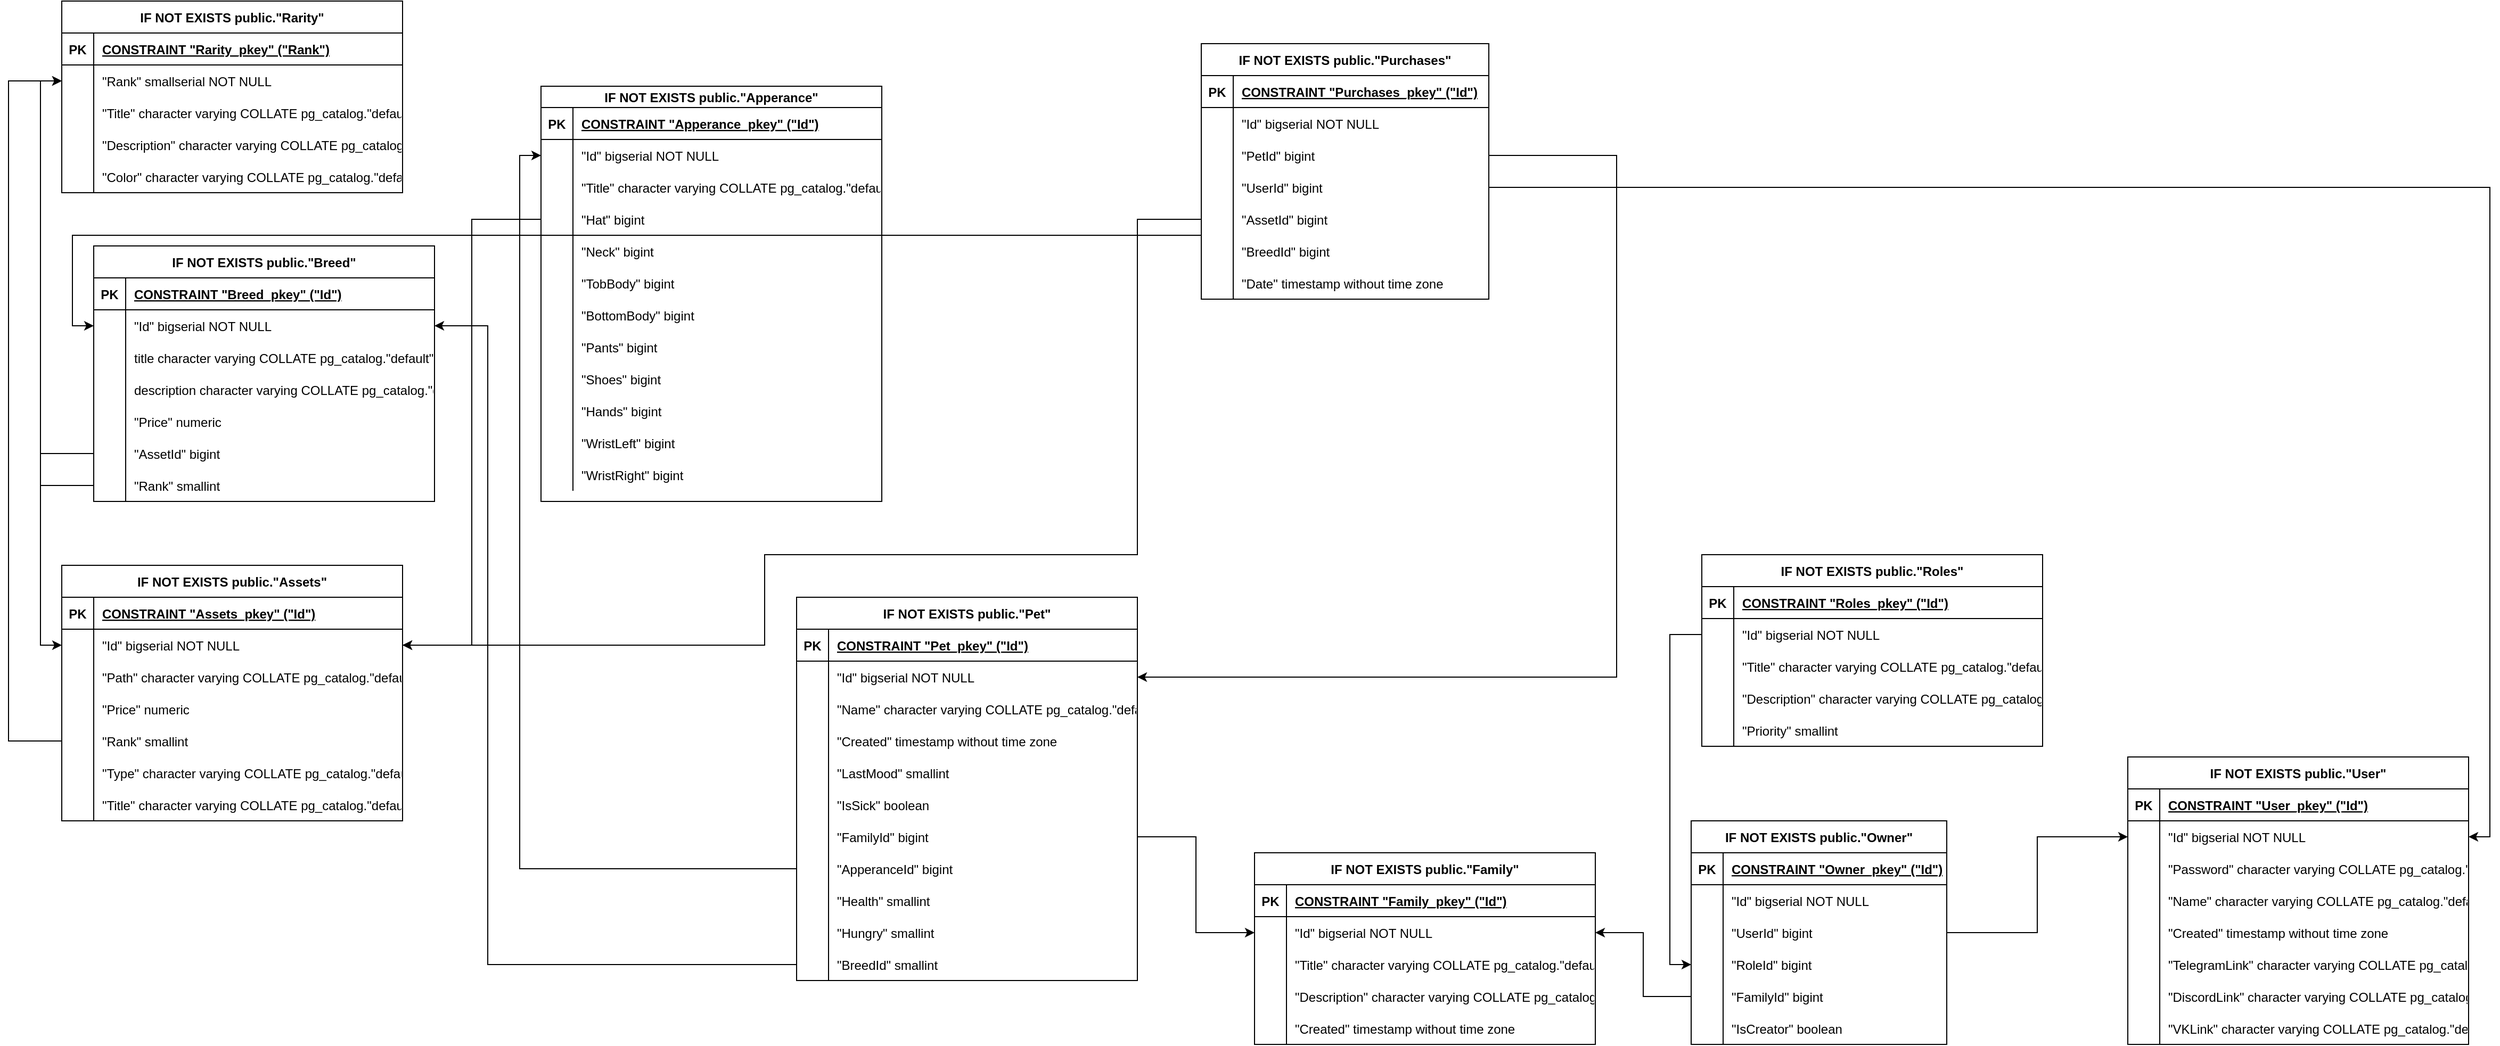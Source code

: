 <mxfile version="26.0.5">
  <diagram name="Страница — 1" id="dVcjbzBGQXWS47fBajBS">
    <mxGraphModel dx="3170" dy="789" grid="1" gridSize="10" guides="1" tooltips="1" connect="1" arrows="1" fold="1" page="1" pageScale="1" pageWidth="827" pageHeight="1169" math="0" shadow="0">
      <root>
        <mxCell id="0" />
        <mxCell id="1" parent="0" />
        <mxCell id="5AQI340GHmZa1ybbGpir-1" value="IF NOT EXISTS public.&quot;Apperance&quot;" style="shape=table;startSize=20;container=1;collapsible=1;childLayout=tableLayout;fixedRows=1;rowLines=0;fontStyle=1;align=center;resizeLast=1;" vertex="1" parent="1">
          <mxGeometry x="-1120" y="220" width="320" height="390" as="geometry" />
        </mxCell>
        <mxCell id="5AQI340GHmZa1ybbGpir-2" value="" style="shape=tableRow;horizontal=0;startSize=0;swimlaneHead=0;swimlaneBody=0;fillColor=none;collapsible=0;dropTarget=0;points=[[0,0.5],[1,0.5]];portConstraint=eastwest;strokeColor=inherit;top=0;left=0;right=0;bottom=1;" vertex="1" parent="5AQI340GHmZa1ybbGpir-1">
          <mxGeometry y="20" width="320" height="30" as="geometry" />
        </mxCell>
        <mxCell id="5AQI340GHmZa1ybbGpir-3" value="PK" style="shape=partialRectangle;overflow=hidden;connectable=0;fillColor=none;strokeColor=inherit;top=0;left=0;bottom=0;right=0;fontStyle=1;" vertex="1" parent="5AQI340GHmZa1ybbGpir-2">
          <mxGeometry width="30" height="30" as="geometry">
            <mxRectangle width="30" height="30" as="alternateBounds" />
          </mxGeometry>
        </mxCell>
        <mxCell id="5AQI340GHmZa1ybbGpir-4" value="CONSTRAINT &quot;Apperance_pkey&quot;  (&quot;Id&quot;)" style="shape=partialRectangle;overflow=hidden;connectable=0;fillColor=none;align=left;strokeColor=inherit;top=0;left=0;bottom=0;right=0;spacingLeft=6;fontStyle=5;" vertex="1" parent="5AQI340GHmZa1ybbGpir-2">
          <mxGeometry x="30" width="290" height="30" as="geometry">
            <mxRectangle width="290" height="30" as="alternateBounds" />
          </mxGeometry>
        </mxCell>
        <mxCell id="5AQI340GHmZa1ybbGpir-5" value="" style="shape=tableRow;horizontal=0;startSize=0;swimlaneHead=0;swimlaneBody=0;fillColor=none;collapsible=0;dropTarget=0;points=[[0,0.5],[1,0.5]];portConstraint=eastwest;strokeColor=inherit;top=0;left=0;right=0;bottom=0;" vertex="1" parent="5AQI340GHmZa1ybbGpir-1">
          <mxGeometry y="50" width="320" height="30" as="geometry" />
        </mxCell>
        <mxCell id="5AQI340GHmZa1ybbGpir-6" value="" style="shape=partialRectangle;overflow=hidden;connectable=0;fillColor=none;strokeColor=inherit;top=0;left=0;bottom=0;right=0;" vertex="1" parent="5AQI340GHmZa1ybbGpir-5">
          <mxGeometry width="30" height="30" as="geometry">
            <mxRectangle width="30" height="30" as="alternateBounds" />
          </mxGeometry>
        </mxCell>
        <mxCell id="5AQI340GHmZa1ybbGpir-7" value="&quot;Id&quot; bigserial NOT NULL" style="shape=partialRectangle;overflow=hidden;connectable=0;fillColor=none;align=left;strokeColor=inherit;top=0;left=0;bottom=0;right=0;spacingLeft=6;" vertex="1" parent="5AQI340GHmZa1ybbGpir-5">
          <mxGeometry x="30" width="290" height="30" as="geometry">
            <mxRectangle width="290" height="30" as="alternateBounds" />
          </mxGeometry>
        </mxCell>
        <mxCell id="5AQI340GHmZa1ybbGpir-8" value="" style="shape=tableRow;horizontal=0;startSize=0;swimlaneHead=0;swimlaneBody=0;fillColor=none;collapsible=0;dropTarget=0;points=[[0,0.5],[1,0.5]];portConstraint=eastwest;strokeColor=inherit;top=0;left=0;right=0;bottom=0;" vertex="1" parent="5AQI340GHmZa1ybbGpir-1">
          <mxGeometry y="80" width="320" height="30" as="geometry" />
        </mxCell>
        <mxCell id="5AQI340GHmZa1ybbGpir-9" value="" style="shape=partialRectangle;overflow=hidden;connectable=0;fillColor=none;strokeColor=inherit;top=0;left=0;bottom=0;right=0;" vertex="1" parent="5AQI340GHmZa1ybbGpir-8">
          <mxGeometry width="30" height="30" as="geometry">
            <mxRectangle width="30" height="30" as="alternateBounds" />
          </mxGeometry>
        </mxCell>
        <mxCell id="5AQI340GHmZa1ybbGpir-10" value="&quot;Title&quot; character varying COLLATE pg_catalog.&quot;default&quot;" style="shape=partialRectangle;overflow=hidden;connectable=0;fillColor=none;align=left;strokeColor=inherit;top=0;left=0;bottom=0;right=0;spacingLeft=6;" vertex="1" parent="5AQI340GHmZa1ybbGpir-8">
          <mxGeometry x="30" width="290" height="30" as="geometry">
            <mxRectangle width="290" height="30" as="alternateBounds" />
          </mxGeometry>
        </mxCell>
        <mxCell id="5AQI340GHmZa1ybbGpir-11" value="" style="shape=tableRow;horizontal=0;startSize=0;swimlaneHead=0;swimlaneBody=0;fillColor=none;collapsible=0;dropTarget=0;points=[[0,0.5],[1,0.5]];portConstraint=eastwest;strokeColor=inherit;top=0;left=0;right=0;bottom=0;" vertex="1" parent="5AQI340GHmZa1ybbGpir-1">
          <mxGeometry y="110" width="320" height="30" as="geometry" />
        </mxCell>
        <mxCell id="5AQI340GHmZa1ybbGpir-12" value="" style="shape=partialRectangle;overflow=hidden;connectable=0;fillColor=none;strokeColor=inherit;top=0;left=0;bottom=0;right=0;" vertex="1" parent="5AQI340GHmZa1ybbGpir-11">
          <mxGeometry width="30" height="30" as="geometry">
            <mxRectangle width="30" height="30" as="alternateBounds" />
          </mxGeometry>
        </mxCell>
        <mxCell id="5AQI340GHmZa1ybbGpir-13" value="&quot;Hat&quot; bigint" style="shape=partialRectangle;overflow=hidden;connectable=0;fillColor=none;align=left;strokeColor=inherit;top=0;left=0;bottom=0;right=0;spacingLeft=6;" vertex="1" parent="5AQI340GHmZa1ybbGpir-11">
          <mxGeometry x="30" width="290" height="30" as="geometry">
            <mxRectangle width="290" height="30" as="alternateBounds" />
          </mxGeometry>
        </mxCell>
        <mxCell id="5AQI340GHmZa1ybbGpir-14" value="" style="shape=tableRow;horizontal=0;startSize=0;swimlaneHead=0;swimlaneBody=0;fillColor=none;collapsible=0;dropTarget=0;points=[[0,0.5],[1,0.5]];portConstraint=eastwest;strokeColor=inherit;top=0;left=0;right=0;bottom=0;" vertex="1" parent="5AQI340GHmZa1ybbGpir-1">
          <mxGeometry y="140" width="320" height="30" as="geometry" />
        </mxCell>
        <mxCell id="5AQI340GHmZa1ybbGpir-15" value="" style="shape=partialRectangle;overflow=hidden;connectable=0;fillColor=none;strokeColor=inherit;top=0;left=0;bottom=0;right=0;" vertex="1" parent="5AQI340GHmZa1ybbGpir-14">
          <mxGeometry width="30" height="30" as="geometry">
            <mxRectangle width="30" height="30" as="alternateBounds" />
          </mxGeometry>
        </mxCell>
        <mxCell id="5AQI340GHmZa1ybbGpir-16" value="&quot;Neck&quot; bigint" style="shape=partialRectangle;overflow=hidden;connectable=0;fillColor=none;align=left;strokeColor=inherit;top=0;left=0;bottom=0;right=0;spacingLeft=6;" vertex="1" parent="5AQI340GHmZa1ybbGpir-14">
          <mxGeometry x="30" width="290" height="30" as="geometry">
            <mxRectangle width="290" height="30" as="alternateBounds" />
          </mxGeometry>
        </mxCell>
        <mxCell id="5AQI340GHmZa1ybbGpir-17" value="" style="shape=tableRow;horizontal=0;startSize=0;swimlaneHead=0;swimlaneBody=0;fillColor=none;collapsible=0;dropTarget=0;points=[[0,0.5],[1,0.5]];portConstraint=eastwest;strokeColor=inherit;top=0;left=0;right=0;bottom=0;" vertex="1" parent="5AQI340GHmZa1ybbGpir-1">
          <mxGeometry y="170" width="320" height="30" as="geometry" />
        </mxCell>
        <mxCell id="5AQI340GHmZa1ybbGpir-18" value="" style="shape=partialRectangle;overflow=hidden;connectable=0;fillColor=none;strokeColor=inherit;top=0;left=0;bottom=0;right=0;" vertex="1" parent="5AQI340GHmZa1ybbGpir-17">
          <mxGeometry width="30" height="30" as="geometry">
            <mxRectangle width="30" height="30" as="alternateBounds" />
          </mxGeometry>
        </mxCell>
        <mxCell id="5AQI340GHmZa1ybbGpir-19" value="&quot;TobBody&quot; bigint" style="shape=partialRectangle;overflow=hidden;connectable=0;fillColor=none;align=left;strokeColor=inherit;top=0;left=0;bottom=0;right=0;spacingLeft=6;" vertex="1" parent="5AQI340GHmZa1ybbGpir-17">
          <mxGeometry x="30" width="290" height="30" as="geometry">
            <mxRectangle width="290" height="30" as="alternateBounds" />
          </mxGeometry>
        </mxCell>
        <mxCell id="5AQI340GHmZa1ybbGpir-20" value="" style="shape=tableRow;horizontal=0;startSize=0;swimlaneHead=0;swimlaneBody=0;fillColor=none;collapsible=0;dropTarget=0;points=[[0,0.5],[1,0.5]];portConstraint=eastwest;strokeColor=inherit;top=0;left=0;right=0;bottom=0;" vertex="1" parent="5AQI340GHmZa1ybbGpir-1">
          <mxGeometry y="200" width="320" height="30" as="geometry" />
        </mxCell>
        <mxCell id="5AQI340GHmZa1ybbGpir-21" value="" style="shape=partialRectangle;overflow=hidden;connectable=0;fillColor=none;strokeColor=inherit;top=0;left=0;bottom=0;right=0;" vertex="1" parent="5AQI340GHmZa1ybbGpir-20">
          <mxGeometry width="30" height="30" as="geometry">
            <mxRectangle width="30" height="30" as="alternateBounds" />
          </mxGeometry>
        </mxCell>
        <mxCell id="5AQI340GHmZa1ybbGpir-22" value="&quot;BottomBody&quot; bigint" style="shape=partialRectangle;overflow=hidden;connectable=0;fillColor=none;align=left;strokeColor=inherit;top=0;left=0;bottom=0;right=0;spacingLeft=6;" vertex="1" parent="5AQI340GHmZa1ybbGpir-20">
          <mxGeometry x="30" width="290" height="30" as="geometry">
            <mxRectangle width="290" height="30" as="alternateBounds" />
          </mxGeometry>
        </mxCell>
        <mxCell id="5AQI340GHmZa1ybbGpir-23" value="" style="shape=tableRow;horizontal=0;startSize=0;swimlaneHead=0;swimlaneBody=0;fillColor=none;collapsible=0;dropTarget=0;points=[[0,0.5],[1,0.5]];portConstraint=eastwest;strokeColor=inherit;top=0;left=0;right=0;bottom=0;" vertex="1" parent="5AQI340GHmZa1ybbGpir-1">
          <mxGeometry y="230" width="320" height="30" as="geometry" />
        </mxCell>
        <mxCell id="5AQI340GHmZa1ybbGpir-24" value="" style="shape=partialRectangle;overflow=hidden;connectable=0;fillColor=none;strokeColor=inherit;top=0;left=0;bottom=0;right=0;" vertex="1" parent="5AQI340GHmZa1ybbGpir-23">
          <mxGeometry width="30" height="30" as="geometry">
            <mxRectangle width="30" height="30" as="alternateBounds" />
          </mxGeometry>
        </mxCell>
        <mxCell id="5AQI340GHmZa1ybbGpir-25" value="&quot;Pants&quot; bigint" style="shape=partialRectangle;overflow=hidden;connectable=0;fillColor=none;align=left;strokeColor=inherit;top=0;left=0;bottom=0;right=0;spacingLeft=6;" vertex="1" parent="5AQI340GHmZa1ybbGpir-23">
          <mxGeometry x="30" width="290" height="30" as="geometry">
            <mxRectangle width="290" height="30" as="alternateBounds" />
          </mxGeometry>
        </mxCell>
        <mxCell id="5AQI340GHmZa1ybbGpir-26" value="" style="shape=tableRow;horizontal=0;startSize=0;swimlaneHead=0;swimlaneBody=0;fillColor=none;collapsible=0;dropTarget=0;points=[[0,0.5],[1,0.5]];portConstraint=eastwest;strokeColor=inherit;top=0;left=0;right=0;bottom=0;" vertex="1" parent="5AQI340GHmZa1ybbGpir-1">
          <mxGeometry y="260" width="320" height="30" as="geometry" />
        </mxCell>
        <mxCell id="5AQI340GHmZa1ybbGpir-27" value="" style="shape=partialRectangle;overflow=hidden;connectable=0;fillColor=none;strokeColor=inherit;top=0;left=0;bottom=0;right=0;" vertex="1" parent="5AQI340GHmZa1ybbGpir-26">
          <mxGeometry width="30" height="30" as="geometry">
            <mxRectangle width="30" height="30" as="alternateBounds" />
          </mxGeometry>
        </mxCell>
        <mxCell id="5AQI340GHmZa1ybbGpir-28" value="&quot;Shoes&quot; bigint" style="shape=partialRectangle;overflow=hidden;connectable=0;fillColor=none;align=left;strokeColor=inherit;top=0;left=0;bottom=0;right=0;spacingLeft=6;" vertex="1" parent="5AQI340GHmZa1ybbGpir-26">
          <mxGeometry x="30" width="290" height="30" as="geometry">
            <mxRectangle width="290" height="30" as="alternateBounds" />
          </mxGeometry>
        </mxCell>
        <mxCell id="5AQI340GHmZa1ybbGpir-29" value="" style="shape=tableRow;horizontal=0;startSize=0;swimlaneHead=0;swimlaneBody=0;fillColor=none;collapsible=0;dropTarget=0;points=[[0,0.5],[1,0.5]];portConstraint=eastwest;strokeColor=inherit;top=0;left=0;right=0;bottom=0;" vertex="1" parent="5AQI340GHmZa1ybbGpir-1">
          <mxGeometry y="290" width="320" height="30" as="geometry" />
        </mxCell>
        <mxCell id="5AQI340GHmZa1ybbGpir-30" value="" style="shape=partialRectangle;overflow=hidden;connectable=0;fillColor=none;strokeColor=inherit;top=0;left=0;bottom=0;right=0;" vertex="1" parent="5AQI340GHmZa1ybbGpir-29">
          <mxGeometry width="30" height="30" as="geometry">
            <mxRectangle width="30" height="30" as="alternateBounds" />
          </mxGeometry>
        </mxCell>
        <mxCell id="5AQI340GHmZa1ybbGpir-31" value="&quot;Hands&quot; bigint" style="shape=partialRectangle;overflow=hidden;connectable=0;fillColor=none;align=left;strokeColor=inherit;top=0;left=0;bottom=0;right=0;spacingLeft=6;" vertex="1" parent="5AQI340GHmZa1ybbGpir-29">
          <mxGeometry x="30" width="290" height="30" as="geometry">
            <mxRectangle width="290" height="30" as="alternateBounds" />
          </mxGeometry>
        </mxCell>
        <mxCell id="5AQI340GHmZa1ybbGpir-32" value="" style="shape=tableRow;horizontal=0;startSize=0;swimlaneHead=0;swimlaneBody=0;fillColor=none;collapsible=0;dropTarget=0;points=[[0,0.5],[1,0.5]];portConstraint=eastwest;strokeColor=inherit;top=0;left=0;right=0;bottom=0;" vertex="1" parent="5AQI340GHmZa1ybbGpir-1">
          <mxGeometry y="320" width="320" height="30" as="geometry" />
        </mxCell>
        <mxCell id="5AQI340GHmZa1ybbGpir-33" value="" style="shape=partialRectangle;overflow=hidden;connectable=0;fillColor=none;strokeColor=inherit;top=0;left=0;bottom=0;right=0;" vertex="1" parent="5AQI340GHmZa1ybbGpir-32">
          <mxGeometry width="30" height="30" as="geometry">
            <mxRectangle width="30" height="30" as="alternateBounds" />
          </mxGeometry>
        </mxCell>
        <mxCell id="5AQI340GHmZa1ybbGpir-34" value="&quot;WristLeft&quot; bigint" style="shape=partialRectangle;overflow=hidden;connectable=0;fillColor=none;align=left;strokeColor=inherit;top=0;left=0;bottom=0;right=0;spacingLeft=6;" vertex="1" parent="5AQI340GHmZa1ybbGpir-32">
          <mxGeometry x="30" width="290" height="30" as="geometry">
            <mxRectangle width="290" height="30" as="alternateBounds" />
          </mxGeometry>
        </mxCell>
        <mxCell id="5AQI340GHmZa1ybbGpir-35" value="" style="shape=tableRow;horizontal=0;startSize=0;swimlaneHead=0;swimlaneBody=0;fillColor=none;collapsible=0;dropTarget=0;points=[[0,0.5],[1,0.5]];portConstraint=eastwest;strokeColor=inherit;top=0;left=0;right=0;bottom=0;" vertex="1" parent="5AQI340GHmZa1ybbGpir-1">
          <mxGeometry y="350" width="320" height="30" as="geometry" />
        </mxCell>
        <mxCell id="5AQI340GHmZa1ybbGpir-36" value="" style="shape=partialRectangle;overflow=hidden;connectable=0;fillColor=none;strokeColor=inherit;top=0;left=0;bottom=0;right=0;" vertex="1" parent="5AQI340GHmZa1ybbGpir-35">
          <mxGeometry width="30" height="30" as="geometry">
            <mxRectangle width="30" height="30" as="alternateBounds" />
          </mxGeometry>
        </mxCell>
        <mxCell id="5AQI340GHmZa1ybbGpir-37" value="&quot;WristRight&quot; bigint" style="shape=partialRectangle;overflow=hidden;connectable=0;fillColor=none;align=left;strokeColor=inherit;top=0;left=0;bottom=0;right=0;spacingLeft=6;" vertex="1" parent="5AQI340GHmZa1ybbGpir-35">
          <mxGeometry x="30" width="290" height="30" as="geometry">
            <mxRectangle width="290" height="30" as="alternateBounds" />
          </mxGeometry>
        </mxCell>
        <mxCell id="5AQI340GHmZa1ybbGpir-38" value="IF NOT EXISTS public.&quot;Assets&quot;" style="shape=table;startSize=30;container=1;collapsible=1;childLayout=tableLayout;fixedRows=1;rowLines=0;fontStyle=1;align=center;resizeLast=1;" vertex="1" parent="1">
          <mxGeometry x="-1570" y="670" width="320" height="240" as="geometry" />
        </mxCell>
        <mxCell id="5AQI340GHmZa1ybbGpir-39" value="" style="shape=tableRow;horizontal=0;startSize=0;swimlaneHead=0;swimlaneBody=0;fillColor=none;collapsible=0;dropTarget=0;points=[[0,0.5],[1,0.5]];portConstraint=eastwest;strokeColor=inherit;top=0;left=0;right=0;bottom=1;" vertex="1" parent="5AQI340GHmZa1ybbGpir-38">
          <mxGeometry y="30" width="320" height="30" as="geometry" />
        </mxCell>
        <mxCell id="5AQI340GHmZa1ybbGpir-40" value="PK" style="shape=partialRectangle;overflow=hidden;connectable=0;fillColor=none;strokeColor=inherit;top=0;left=0;bottom=0;right=0;fontStyle=1;" vertex="1" parent="5AQI340GHmZa1ybbGpir-39">
          <mxGeometry width="30" height="30" as="geometry">
            <mxRectangle width="30" height="30" as="alternateBounds" />
          </mxGeometry>
        </mxCell>
        <mxCell id="5AQI340GHmZa1ybbGpir-41" value="CONSTRAINT &quot;Assets_pkey&quot;  (&quot;Id&quot;)" style="shape=partialRectangle;overflow=hidden;connectable=0;fillColor=none;align=left;strokeColor=inherit;top=0;left=0;bottom=0;right=0;spacingLeft=6;fontStyle=5;" vertex="1" parent="5AQI340GHmZa1ybbGpir-39">
          <mxGeometry x="30" width="290" height="30" as="geometry">
            <mxRectangle width="290" height="30" as="alternateBounds" />
          </mxGeometry>
        </mxCell>
        <mxCell id="5AQI340GHmZa1ybbGpir-42" value="" style="shape=tableRow;horizontal=0;startSize=0;swimlaneHead=0;swimlaneBody=0;fillColor=none;collapsible=0;dropTarget=0;points=[[0,0.5],[1,0.5]];portConstraint=eastwest;strokeColor=inherit;top=0;left=0;right=0;bottom=0;" vertex="1" parent="5AQI340GHmZa1ybbGpir-38">
          <mxGeometry y="60" width="320" height="30" as="geometry" />
        </mxCell>
        <mxCell id="5AQI340GHmZa1ybbGpir-43" value="" style="shape=partialRectangle;overflow=hidden;connectable=0;fillColor=none;strokeColor=inherit;top=0;left=0;bottom=0;right=0;" vertex="1" parent="5AQI340GHmZa1ybbGpir-42">
          <mxGeometry width="30" height="30" as="geometry">
            <mxRectangle width="30" height="30" as="alternateBounds" />
          </mxGeometry>
        </mxCell>
        <mxCell id="5AQI340GHmZa1ybbGpir-44" value="&quot;Id&quot; bigserial NOT NULL" style="shape=partialRectangle;overflow=hidden;connectable=0;fillColor=none;align=left;strokeColor=inherit;top=0;left=0;bottom=0;right=0;spacingLeft=6;" vertex="1" parent="5AQI340GHmZa1ybbGpir-42">
          <mxGeometry x="30" width="290" height="30" as="geometry">
            <mxRectangle width="290" height="30" as="alternateBounds" />
          </mxGeometry>
        </mxCell>
        <mxCell id="5AQI340GHmZa1ybbGpir-45" value="" style="shape=tableRow;horizontal=0;startSize=0;swimlaneHead=0;swimlaneBody=0;fillColor=none;collapsible=0;dropTarget=0;points=[[0,0.5],[1,0.5]];portConstraint=eastwest;strokeColor=inherit;top=0;left=0;right=0;bottom=0;" vertex="1" parent="5AQI340GHmZa1ybbGpir-38">
          <mxGeometry y="90" width="320" height="30" as="geometry" />
        </mxCell>
        <mxCell id="5AQI340GHmZa1ybbGpir-46" value="" style="shape=partialRectangle;overflow=hidden;connectable=0;fillColor=none;strokeColor=inherit;top=0;left=0;bottom=0;right=0;" vertex="1" parent="5AQI340GHmZa1ybbGpir-45">
          <mxGeometry width="30" height="30" as="geometry">
            <mxRectangle width="30" height="30" as="alternateBounds" />
          </mxGeometry>
        </mxCell>
        <mxCell id="5AQI340GHmZa1ybbGpir-47" value="&quot;Path&quot; character varying COLLATE pg_catalog.&quot;default&quot;" style="shape=partialRectangle;overflow=hidden;connectable=0;fillColor=none;align=left;strokeColor=inherit;top=0;left=0;bottom=0;right=0;spacingLeft=6;" vertex="1" parent="5AQI340GHmZa1ybbGpir-45">
          <mxGeometry x="30" width="290" height="30" as="geometry">
            <mxRectangle width="290" height="30" as="alternateBounds" />
          </mxGeometry>
        </mxCell>
        <mxCell id="5AQI340GHmZa1ybbGpir-48" value="" style="shape=tableRow;horizontal=0;startSize=0;swimlaneHead=0;swimlaneBody=0;fillColor=none;collapsible=0;dropTarget=0;points=[[0,0.5],[1,0.5]];portConstraint=eastwest;strokeColor=inherit;top=0;left=0;right=0;bottom=0;" vertex="1" parent="5AQI340GHmZa1ybbGpir-38">
          <mxGeometry y="120" width="320" height="30" as="geometry" />
        </mxCell>
        <mxCell id="5AQI340GHmZa1ybbGpir-49" value="" style="shape=partialRectangle;overflow=hidden;connectable=0;fillColor=none;strokeColor=inherit;top=0;left=0;bottom=0;right=0;" vertex="1" parent="5AQI340GHmZa1ybbGpir-48">
          <mxGeometry width="30" height="30" as="geometry">
            <mxRectangle width="30" height="30" as="alternateBounds" />
          </mxGeometry>
        </mxCell>
        <mxCell id="5AQI340GHmZa1ybbGpir-50" value="&quot;Price&quot; numeric" style="shape=partialRectangle;overflow=hidden;connectable=0;fillColor=none;align=left;strokeColor=inherit;top=0;left=0;bottom=0;right=0;spacingLeft=6;" vertex="1" parent="5AQI340GHmZa1ybbGpir-48">
          <mxGeometry x="30" width="290" height="30" as="geometry">
            <mxRectangle width="290" height="30" as="alternateBounds" />
          </mxGeometry>
        </mxCell>
        <mxCell id="5AQI340GHmZa1ybbGpir-51" value="" style="shape=tableRow;horizontal=0;startSize=0;swimlaneHead=0;swimlaneBody=0;fillColor=none;collapsible=0;dropTarget=0;points=[[0,0.5],[1,0.5]];portConstraint=eastwest;strokeColor=inherit;top=0;left=0;right=0;bottom=0;" vertex="1" parent="5AQI340GHmZa1ybbGpir-38">
          <mxGeometry y="150" width="320" height="30" as="geometry" />
        </mxCell>
        <mxCell id="5AQI340GHmZa1ybbGpir-52" value="" style="shape=partialRectangle;overflow=hidden;connectable=0;fillColor=none;strokeColor=inherit;top=0;left=0;bottom=0;right=0;" vertex="1" parent="5AQI340GHmZa1ybbGpir-51">
          <mxGeometry width="30" height="30" as="geometry">
            <mxRectangle width="30" height="30" as="alternateBounds" />
          </mxGeometry>
        </mxCell>
        <mxCell id="5AQI340GHmZa1ybbGpir-53" value="&quot;Rank&quot; smallint" style="shape=partialRectangle;overflow=hidden;connectable=0;fillColor=none;align=left;strokeColor=inherit;top=0;left=0;bottom=0;right=0;spacingLeft=6;" vertex="1" parent="5AQI340GHmZa1ybbGpir-51">
          <mxGeometry x="30" width="290" height="30" as="geometry">
            <mxRectangle width="290" height="30" as="alternateBounds" />
          </mxGeometry>
        </mxCell>
        <mxCell id="5AQI340GHmZa1ybbGpir-54" value="" style="shape=tableRow;horizontal=0;startSize=0;swimlaneHead=0;swimlaneBody=0;fillColor=none;collapsible=0;dropTarget=0;points=[[0,0.5],[1,0.5]];portConstraint=eastwest;strokeColor=inherit;top=0;left=0;right=0;bottom=0;" vertex="1" parent="5AQI340GHmZa1ybbGpir-38">
          <mxGeometry y="180" width="320" height="30" as="geometry" />
        </mxCell>
        <mxCell id="5AQI340GHmZa1ybbGpir-55" value="" style="shape=partialRectangle;overflow=hidden;connectable=0;fillColor=none;strokeColor=inherit;top=0;left=0;bottom=0;right=0;" vertex="1" parent="5AQI340GHmZa1ybbGpir-54">
          <mxGeometry width="30" height="30" as="geometry">
            <mxRectangle width="30" height="30" as="alternateBounds" />
          </mxGeometry>
        </mxCell>
        <mxCell id="5AQI340GHmZa1ybbGpir-56" value="&quot;Type&quot; character varying COLLATE pg_catalog.&quot;default&quot;" style="shape=partialRectangle;overflow=hidden;connectable=0;fillColor=none;align=left;strokeColor=inherit;top=0;left=0;bottom=0;right=0;spacingLeft=6;" vertex="1" parent="5AQI340GHmZa1ybbGpir-54">
          <mxGeometry x="30" width="290" height="30" as="geometry">
            <mxRectangle width="290" height="30" as="alternateBounds" />
          </mxGeometry>
        </mxCell>
        <mxCell id="5AQI340GHmZa1ybbGpir-57" value="" style="shape=tableRow;horizontal=0;startSize=0;swimlaneHead=0;swimlaneBody=0;fillColor=none;collapsible=0;dropTarget=0;points=[[0,0.5],[1,0.5]];portConstraint=eastwest;strokeColor=inherit;top=0;left=0;right=0;bottom=0;" vertex="1" parent="5AQI340GHmZa1ybbGpir-38">
          <mxGeometry y="210" width="320" height="30" as="geometry" />
        </mxCell>
        <mxCell id="5AQI340GHmZa1ybbGpir-58" value="" style="shape=partialRectangle;overflow=hidden;connectable=0;fillColor=none;strokeColor=inherit;top=0;left=0;bottom=0;right=0;" vertex="1" parent="5AQI340GHmZa1ybbGpir-57">
          <mxGeometry width="30" height="30" as="geometry">
            <mxRectangle width="30" height="30" as="alternateBounds" />
          </mxGeometry>
        </mxCell>
        <mxCell id="5AQI340GHmZa1ybbGpir-59" value="&quot;Title&quot; character varying COLLATE pg_catalog.&quot;default&quot;" style="shape=partialRectangle;overflow=hidden;connectable=0;fillColor=none;align=left;strokeColor=inherit;top=0;left=0;bottom=0;right=0;spacingLeft=6;" vertex="1" parent="5AQI340GHmZa1ybbGpir-57">
          <mxGeometry x="30" width="290" height="30" as="geometry">
            <mxRectangle width="290" height="30" as="alternateBounds" />
          </mxGeometry>
        </mxCell>
        <mxCell id="5AQI340GHmZa1ybbGpir-60" value="IF NOT EXISTS public.&quot;Breed&quot;" style="shape=table;startSize=30;container=1;collapsible=1;childLayout=tableLayout;fixedRows=1;rowLines=0;fontStyle=1;align=center;resizeLast=1;" vertex="1" parent="1">
          <mxGeometry x="-1540" y="370" width="320" height="240" as="geometry" />
        </mxCell>
        <mxCell id="5AQI340GHmZa1ybbGpir-61" value="" style="shape=tableRow;horizontal=0;startSize=0;swimlaneHead=0;swimlaneBody=0;fillColor=none;collapsible=0;dropTarget=0;points=[[0,0.5],[1,0.5]];portConstraint=eastwest;strokeColor=inherit;top=0;left=0;right=0;bottom=1;" vertex="1" parent="5AQI340GHmZa1ybbGpir-60">
          <mxGeometry y="30" width="320" height="30" as="geometry" />
        </mxCell>
        <mxCell id="5AQI340GHmZa1ybbGpir-62" value="PK" style="shape=partialRectangle;overflow=hidden;connectable=0;fillColor=none;strokeColor=inherit;top=0;left=0;bottom=0;right=0;fontStyle=1;" vertex="1" parent="5AQI340GHmZa1ybbGpir-61">
          <mxGeometry width="30" height="30" as="geometry">
            <mxRectangle width="30" height="30" as="alternateBounds" />
          </mxGeometry>
        </mxCell>
        <mxCell id="5AQI340GHmZa1ybbGpir-63" value="CONSTRAINT &quot;Breed_pkey&quot;  (&quot;Id&quot;)" style="shape=partialRectangle;overflow=hidden;connectable=0;fillColor=none;align=left;strokeColor=inherit;top=0;left=0;bottom=0;right=0;spacingLeft=6;fontStyle=5;" vertex="1" parent="5AQI340GHmZa1ybbGpir-61">
          <mxGeometry x="30" width="290" height="30" as="geometry">
            <mxRectangle width="290" height="30" as="alternateBounds" />
          </mxGeometry>
        </mxCell>
        <mxCell id="5AQI340GHmZa1ybbGpir-64" value="" style="shape=tableRow;horizontal=0;startSize=0;swimlaneHead=0;swimlaneBody=0;fillColor=none;collapsible=0;dropTarget=0;points=[[0,0.5],[1,0.5]];portConstraint=eastwest;strokeColor=inherit;top=0;left=0;right=0;bottom=0;" vertex="1" parent="5AQI340GHmZa1ybbGpir-60">
          <mxGeometry y="60" width="320" height="30" as="geometry" />
        </mxCell>
        <mxCell id="5AQI340GHmZa1ybbGpir-65" value="" style="shape=partialRectangle;overflow=hidden;connectable=0;fillColor=none;strokeColor=inherit;top=0;left=0;bottom=0;right=0;" vertex="1" parent="5AQI340GHmZa1ybbGpir-64">
          <mxGeometry width="30" height="30" as="geometry">
            <mxRectangle width="30" height="30" as="alternateBounds" />
          </mxGeometry>
        </mxCell>
        <mxCell id="5AQI340GHmZa1ybbGpir-66" value="&quot;Id&quot; bigserial NOT NULL" style="shape=partialRectangle;overflow=hidden;connectable=0;fillColor=none;align=left;strokeColor=inherit;top=0;left=0;bottom=0;right=0;spacingLeft=6;" vertex="1" parent="5AQI340GHmZa1ybbGpir-64">
          <mxGeometry x="30" width="290" height="30" as="geometry">
            <mxRectangle width="290" height="30" as="alternateBounds" />
          </mxGeometry>
        </mxCell>
        <mxCell id="5AQI340GHmZa1ybbGpir-67" value="" style="shape=tableRow;horizontal=0;startSize=0;swimlaneHead=0;swimlaneBody=0;fillColor=none;collapsible=0;dropTarget=0;points=[[0,0.5],[1,0.5]];portConstraint=eastwest;strokeColor=inherit;top=0;left=0;right=0;bottom=0;" vertex="1" parent="5AQI340GHmZa1ybbGpir-60">
          <mxGeometry y="90" width="320" height="30" as="geometry" />
        </mxCell>
        <mxCell id="5AQI340GHmZa1ybbGpir-68" value="" style="shape=partialRectangle;overflow=hidden;connectable=0;fillColor=none;strokeColor=inherit;top=0;left=0;bottom=0;right=0;" vertex="1" parent="5AQI340GHmZa1ybbGpir-67">
          <mxGeometry width="30" height="30" as="geometry">
            <mxRectangle width="30" height="30" as="alternateBounds" />
          </mxGeometry>
        </mxCell>
        <mxCell id="5AQI340GHmZa1ybbGpir-69" value="title character varying COLLATE pg_catalog.&quot;default&quot;" style="shape=partialRectangle;overflow=hidden;connectable=0;fillColor=none;align=left;strokeColor=inherit;top=0;left=0;bottom=0;right=0;spacingLeft=6;" vertex="1" parent="5AQI340GHmZa1ybbGpir-67">
          <mxGeometry x="30" width="290" height="30" as="geometry">
            <mxRectangle width="290" height="30" as="alternateBounds" />
          </mxGeometry>
        </mxCell>
        <mxCell id="5AQI340GHmZa1ybbGpir-70" value="" style="shape=tableRow;horizontal=0;startSize=0;swimlaneHead=0;swimlaneBody=0;fillColor=none;collapsible=0;dropTarget=0;points=[[0,0.5],[1,0.5]];portConstraint=eastwest;strokeColor=inherit;top=0;left=0;right=0;bottom=0;" vertex="1" parent="5AQI340GHmZa1ybbGpir-60">
          <mxGeometry y="120" width="320" height="30" as="geometry" />
        </mxCell>
        <mxCell id="5AQI340GHmZa1ybbGpir-71" value="" style="shape=partialRectangle;overflow=hidden;connectable=0;fillColor=none;strokeColor=inherit;top=0;left=0;bottom=0;right=0;" vertex="1" parent="5AQI340GHmZa1ybbGpir-70">
          <mxGeometry width="30" height="30" as="geometry">
            <mxRectangle width="30" height="30" as="alternateBounds" />
          </mxGeometry>
        </mxCell>
        <mxCell id="5AQI340GHmZa1ybbGpir-72" value="description character varying COLLATE pg_catalog.&quot;default&quot;" style="shape=partialRectangle;overflow=hidden;connectable=0;fillColor=none;align=left;strokeColor=inherit;top=0;left=0;bottom=0;right=0;spacingLeft=6;" vertex="1" parent="5AQI340GHmZa1ybbGpir-70">
          <mxGeometry x="30" width="290" height="30" as="geometry">
            <mxRectangle width="290" height="30" as="alternateBounds" />
          </mxGeometry>
        </mxCell>
        <mxCell id="5AQI340GHmZa1ybbGpir-73" value="" style="shape=tableRow;horizontal=0;startSize=0;swimlaneHead=0;swimlaneBody=0;fillColor=none;collapsible=0;dropTarget=0;points=[[0,0.5],[1,0.5]];portConstraint=eastwest;strokeColor=inherit;top=0;left=0;right=0;bottom=0;" vertex="1" parent="5AQI340GHmZa1ybbGpir-60">
          <mxGeometry y="150" width="320" height="30" as="geometry" />
        </mxCell>
        <mxCell id="5AQI340GHmZa1ybbGpir-74" value="" style="shape=partialRectangle;overflow=hidden;connectable=0;fillColor=none;strokeColor=inherit;top=0;left=0;bottom=0;right=0;" vertex="1" parent="5AQI340GHmZa1ybbGpir-73">
          <mxGeometry width="30" height="30" as="geometry">
            <mxRectangle width="30" height="30" as="alternateBounds" />
          </mxGeometry>
        </mxCell>
        <mxCell id="5AQI340GHmZa1ybbGpir-75" value="&quot;Price&quot; numeric" style="shape=partialRectangle;overflow=hidden;connectable=0;fillColor=none;align=left;strokeColor=inherit;top=0;left=0;bottom=0;right=0;spacingLeft=6;" vertex="1" parent="5AQI340GHmZa1ybbGpir-73">
          <mxGeometry x="30" width="290" height="30" as="geometry">
            <mxRectangle width="290" height="30" as="alternateBounds" />
          </mxGeometry>
        </mxCell>
        <mxCell id="5AQI340GHmZa1ybbGpir-76" value="" style="shape=tableRow;horizontal=0;startSize=0;swimlaneHead=0;swimlaneBody=0;fillColor=none;collapsible=0;dropTarget=0;points=[[0,0.5],[1,0.5]];portConstraint=eastwest;strokeColor=inherit;top=0;left=0;right=0;bottom=0;" vertex="1" parent="5AQI340GHmZa1ybbGpir-60">
          <mxGeometry y="180" width="320" height="30" as="geometry" />
        </mxCell>
        <mxCell id="5AQI340GHmZa1ybbGpir-77" value="" style="shape=partialRectangle;overflow=hidden;connectable=0;fillColor=none;strokeColor=inherit;top=0;left=0;bottom=0;right=0;" vertex="1" parent="5AQI340GHmZa1ybbGpir-76">
          <mxGeometry width="30" height="30" as="geometry">
            <mxRectangle width="30" height="30" as="alternateBounds" />
          </mxGeometry>
        </mxCell>
        <mxCell id="5AQI340GHmZa1ybbGpir-78" value="&quot;AssetId&quot; bigint" style="shape=partialRectangle;overflow=hidden;connectable=0;fillColor=none;align=left;strokeColor=inherit;top=0;left=0;bottom=0;right=0;spacingLeft=6;" vertex="1" parent="5AQI340GHmZa1ybbGpir-76">
          <mxGeometry x="30" width="290" height="30" as="geometry">
            <mxRectangle width="290" height="30" as="alternateBounds" />
          </mxGeometry>
        </mxCell>
        <mxCell id="5AQI340GHmZa1ybbGpir-79" value="" style="shape=tableRow;horizontal=0;startSize=0;swimlaneHead=0;swimlaneBody=0;fillColor=none;collapsible=0;dropTarget=0;points=[[0,0.5],[1,0.5]];portConstraint=eastwest;strokeColor=inherit;top=0;left=0;right=0;bottom=0;" vertex="1" parent="5AQI340GHmZa1ybbGpir-60">
          <mxGeometry y="210" width="320" height="30" as="geometry" />
        </mxCell>
        <mxCell id="5AQI340GHmZa1ybbGpir-80" value="" style="shape=partialRectangle;overflow=hidden;connectable=0;fillColor=none;strokeColor=inherit;top=0;left=0;bottom=0;right=0;" vertex="1" parent="5AQI340GHmZa1ybbGpir-79">
          <mxGeometry width="30" height="30" as="geometry">
            <mxRectangle width="30" height="30" as="alternateBounds" />
          </mxGeometry>
        </mxCell>
        <mxCell id="5AQI340GHmZa1ybbGpir-81" value="&quot;Rank&quot; smallint" style="shape=partialRectangle;overflow=hidden;connectable=0;fillColor=none;align=left;strokeColor=inherit;top=0;left=0;bottom=0;right=0;spacingLeft=6;" vertex="1" parent="5AQI340GHmZa1ybbGpir-79">
          <mxGeometry x="30" width="290" height="30" as="geometry">
            <mxRectangle width="290" height="30" as="alternateBounds" />
          </mxGeometry>
        </mxCell>
        <mxCell id="5AQI340GHmZa1ybbGpir-82" value="IF NOT EXISTS public.&quot;Family&quot;" style="shape=table;startSize=30;container=1;collapsible=1;childLayout=tableLayout;fixedRows=1;rowLines=0;fontStyle=1;align=center;resizeLast=1;" vertex="1" parent="1">
          <mxGeometry x="-450" y="940" width="320" height="180" as="geometry" />
        </mxCell>
        <mxCell id="5AQI340GHmZa1ybbGpir-83" value="" style="shape=tableRow;horizontal=0;startSize=0;swimlaneHead=0;swimlaneBody=0;fillColor=none;collapsible=0;dropTarget=0;points=[[0,0.5],[1,0.5]];portConstraint=eastwest;strokeColor=inherit;top=0;left=0;right=0;bottom=1;" vertex="1" parent="5AQI340GHmZa1ybbGpir-82">
          <mxGeometry y="30" width="320" height="30" as="geometry" />
        </mxCell>
        <mxCell id="5AQI340GHmZa1ybbGpir-84" value="PK" style="shape=partialRectangle;overflow=hidden;connectable=0;fillColor=none;strokeColor=inherit;top=0;left=0;bottom=0;right=0;fontStyle=1;" vertex="1" parent="5AQI340GHmZa1ybbGpir-83">
          <mxGeometry width="30" height="30" as="geometry">
            <mxRectangle width="30" height="30" as="alternateBounds" />
          </mxGeometry>
        </mxCell>
        <mxCell id="5AQI340GHmZa1ybbGpir-85" value="CONSTRAINT &quot;Family_pkey&quot;  (&quot;Id&quot;)" style="shape=partialRectangle;overflow=hidden;connectable=0;fillColor=none;align=left;strokeColor=inherit;top=0;left=0;bottom=0;right=0;spacingLeft=6;fontStyle=5;" vertex="1" parent="5AQI340GHmZa1ybbGpir-83">
          <mxGeometry x="30" width="290" height="30" as="geometry">
            <mxRectangle width="290" height="30" as="alternateBounds" />
          </mxGeometry>
        </mxCell>
        <mxCell id="5AQI340GHmZa1ybbGpir-86" value="" style="shape=tableRow;horizontal=0;startSize=0;swimlaneHead=0;swimlaneBody=0;fillColor=none;collapsible=0;dropTarget=0;points=[[0,0.5],[1,0.5]];portConstraint=eastwest;strokeColor=inherit;top=0;left=0;right=0;bottom=0;" vertex="1" parent="5AQI340GHmZa1ybbGpir-82">
          <mxGeometry y="60" width="320" height="30" as="geometry" />
        </mxCell>
        <mxCell id="5AQI340GHmZa1ybbGpir-87" value="" style="shape=partialRectangle;overflow=hidden;connectable=0;fillColor=none;strokeColor=inherit;top=0;left=0;bottom=0;right=0;" vertex="1" parent="5AQI340GHmZa1ybbGpir-86">
          <mxGeometry width="30" height="30" as="geometry">
            <mxRectangle width="30" height="30" as="alternateBounds" />
          </mxGeometry>
        </mxCell>
        <mxCell id="5AQI340GHmZa1ybbGpir-88" value="&quot;Id&quot; bigserial NOT NULL" style="shape=partialRectangle;overflow=hidden;connectable=0;fillColor=none;align=left;strokeColor=inherit;top=0;left=0;bottom=0;right=0;spacingLeft=6;" vertex="1" parent="5AQI340GHmZa1ybbGpir-86">
          <mxGeometry x="30" width="290" height="30" as="geometry">
            <mxRectangle width="290" height="30" as="alternateBounds" />
          </mxGeometry>
        </mxCell>
        <mxCell id="5AQI340GHmZa1ybbGpir-89" value="" style="shape=tableRow;horizontal=0;startSize=0;swimlaneHead=0;swimlaneBody=0;fillColor=none;collapsible=0;dropTarget=0;points=[[0,0.5],[1,0.5]];portConstraint=eastwest;strokeColor=inherit;top=0;left=0;right=0;bottom=0;" vertex="1" parent="5AQI340GHmZa1ybbGpir-82">
          <mxGeometry y="90" width="320" height="30" as="geometry" />
        </mxCell>
        <mxCell id="5AQI340GHmZa1ybbGpir-90" value="" style="shape=partialRectangle;overflow=hidden;connectable=0;fillColor=none;strokeColor=inherit;top=0;left=0;bottom=0;right=0;" vertex="1" parent="5AQI340GHmZa1ybbGpir-89">
          <mxGeometry width="30" height="30" as="geometry">
            <mxRectangle width="30" height="30" as="alternateBounds" />
          </mxGeometry>
        </mxCell>
        <mxCell id="5AQI340GHmZa1ybbGpir-91" value="&quot;Title&quot; character varying COLLATE pg_catalog.&quot;default&quot;" style="shape=partialRectangle;overflow=hidden;connectable=0;fillColor=none;align=left;strokeColor=inherit;top=0;left=0;bottom=0;right=0;spacingLeft=6;" vertex="1" parent="5AQI340GHmZa1ybbGpir-89">
          <mxGeometry x="30" width="290" height="30" as="geometry">
            <mxRectangle width="290" height="30" as="alternateBounds" />
          </mxGeometry>
        </mxCell>
        <mxCell id="5AQI340GHmZa1ybbGpir-92" value="" style="shape=tableRow;horizontal=0;startSize=0;swimlaneHead=0;swimlaneBody=0;fillColor=none;collapsible=0;dropTarget=0;points=[[0,0.5],[1,0.5]];portConstraint=eastwest;strokeColor=inherit;top=0;left=0;right=0;bottom=0;" vertex="1" parent="5AQI340GHmZa1ybbGpir-82">
          <mxGeometry y="120" width="320" height="30" as="geometry" />
        </mxCell>
        <mxCell id="5AQI340GHmZa1ybbGpir-93" value="" style="shape=partialRectangle;overflow=hidden;connectable=0;fillColor=none;strokeColor=inherit;top=0;left=0;bottom=0;right=0;" vertex="1" parent="5AQI340GHmZa1ybbGpir-92">
          <mxGeometry width="30" height="30" as="geometry">
            <mxRectangle width="30" height="30" as="alternateBounds" />
          </mxGeometry>
        </mxCell>
        <mxCell id="5AQI340GHmZa1ybbGpir-94" value="&quot;Description&quot; character varying COLLATE pg_catalog.&quot;default&quot;" style="shape=partialRectangle;overflow=hidden;connectable=0;fillColor=none;align=left;strokeColor=inherit;top=0;left=0;bottom=0;right=0;spacingLeft=6;" vertex="1" parent="5AQI340GHmZa1ybbGpir-92">
          <mxGeometry x="30" width="290" height="30" as="geometry">
            <mxRectangle width="290" height="30" as="alternateBounds" />
          </mxGeometry>
        </mxCell>
        <mxCell id="5AQI340GHmZa1ybbGpir-95" value="" style="shape=tableRow;horizontal=0;startSize=0;swimlaneHead=0;swimlaneBody=0;fillColor=none;collapsible=0;dropTarget=0;points=[[0,0.5],[1,0.5]];portConstraint=eastwest;strokeColor=inherit;top=0;left=0;right=0;bottom=0;" vertex="1" parent="5AQI340GHmZa1ybbGpir-82">
          <mxGeometry y="150" width="320" height="30" as="geometry" />
        </mxCell>
        <mxCell id="5AQI340GHmZa1ybbGpir-96" value="" style="shape=partialRectangle;overflow=hidden;connectable=0;fillColor=none;strokeColor=inherit;top=0;left=0;bottom=0;right=0;" vertex="1" parent="5AQI340GHmZa1ybbGpir-95">
          <mxGeometry width="30" height="30" as="geometry">
            <mxRectangle width="30" height="30" as="alternateBounds" />
          </mxGeometry>
        </mxCell>
        <mxCell id="5AQI340GHmZa1ybbGpir-97" value="&quot;Created&quot; timestamp without time zone" style="shape=partialRectangle;overflow=hidden;connectable=0;fillColor=none;align=left;strokeColor=inherit;top=0;left=0;bottom=0;right=0;spacingLeft=6;" vertex="1" parent="5AQI340GHmZa1ybbGpir-95">
          <mxGeometry x="30" width="290" height="30" as="geometry">
            <mxRectangle width="290" height="30" as="alternateBounds" />
          </mxGeometry>
        </mxCell>
        <mxCell id="5AQI340GHmZa1ybbGpir-232" style="edgeStyle=orthogonalEdgeStyle;rounded=0;orthogonalLoop=1;jettySize=auto;html=1;entryX=0;entryY=0.5;entryDx=0;entryDy=0;exitX=1;exitY=0.5;exitDx=0;exitDy=0;" edge="1" parent="1" source="5AQI340GHmZa1ybbGpir-105" target="5AQI340GHmZa1ybbGpir-209">
          <mxGeometry relative="1" as="geometry" />
        </mxCell>
        <mxCell id="5AQI340GHmZa1ybbGpir-98" value="IF NOT EXISTS public.&quot;Owner&quot;" style="shape=table;startSize=30;container=1;collapsible=1;childLayout=tableLayout;fixedRows=1;rowLines=0;fontStyle=1;align=center;resizeLast=1;" vertex="1" parent="1">
          <mxGeometry x="-40" y="910" width="240" height="210" as="geometry" />
        </mxCell>
        <mxCell id="5AQI340GHmZa1ybbGpir-99" value="" style="shape=tableRow;horizontal=0;startSize=0;swimlaneHead=0;swimlaneBody=0;fillColor=none;collapsible=0;dropTarget=0;points=[[0,0.5],[1,0.5]];portConstraint=eastwest;strokeColor=inherit;top=0;left=0;right=0;bottom=1;" vertex="1" parent="5AQI340GHmZa1ybbGpir-98">
          <mxGeometry y="30" width="240" height="30" as="geometry" />
        </mxCell>
        <mxCell id="5AQI340GHmZa1ybbGpir-100" value="PK" style="shape=partialRectangle;overflow=hidden;connectable=0;fillColor=none;strokeColor=inherit;top=0;left=0;bottom=0;right=0;fontStyle=1;" vertex="1" parent="5AQI340GHmZa1ybbGpir-99">
          <mxGeometry width="30" height="30" as="geometry">
            <mxRectangle width="30" height="30" as="alternateBounds" />
          </mxGeometry>
        </mxCell>
        <mxCell id="5AQI340GHmZa1ybbGpir-101" value="CONSTRAINT &quot;Owner_pkey&quot;  (&quot;Id&quot;)" style="shape=partialRectangle;overflow=hidden;connectable=0;fillColor=none;align=left;strokeColor=inherit;top=0;left=0;bottom=0;right=0;spacingLeft=6;fontStyle=5;" vertex="1" parent="5AQI340GHmZa1ybbGpir-99">
          <mxGeometry x="30" width="210" height="30" as="geometry">
            <mxRectangle width="210" height="30" as="alternateBounds" />
          </mxGeometry>
        </mxCell>
        <mxCell id="5AQI340GHmZa1ybbGpir-102" value="" style="shape=tableRow;horizontal=0;startSize=0;swimlaneHead=0;swimlaneBody=0;fillColor=none;collapsible=0;dropTarget=0;points=[[0,0.5],[1,0.5]];portConstraint=eastwest;strokeColor=inherit;top=0;left=0;right=0;bottom=0;" vertex="1" parent="5AQI340GHmZa1ybbGpir-98">
          <mxGeometry y="60" width="240" height="30" as="geometry" />
        </mxCell>
        <mxCell id="5AQI340GHmZa1ybbGpir-103" value="" style="shape=partialRectangle;overflow=hidden;connectable=0;fillColor=none;strokeColor=inherit;top=0;left=0;bottom=0;right=0;" vertex="1" parent="5AQI340GHmZa1ybbGpir-102">
          <mxGeometry width="30" height="30" as="geometry">
            <mxRectangle width="30" height="30" as="alternateBounds" />
          </mxGeometry>
        </mxCell>
        <mxCell id="5AQI340GHmZa1ybbGpir-104" value="&quot;Id&quot; bigserial NOT NULL" style="shape=partialRectangle;overflow=hidden;connectable=0;fillColor=none;align=left;strokeColor=inherit;top=0;left=0;bottom=0;right=0;spacingLeft=6;" vertex="1" parent="5AQI340GHmZa1ybbGpir-102">
          <mxGeometry x="30" width="210" height="30" as="geometry">
            <mxRectangle width="210" height="30" as="alternateBounds" />
          </mxGeometry>
        </mxCell>
        <mxCell id="5AQI340GHmZa1ybbGpir-105" value="" style="shape=tableRow;horizontal=0;startSize=0;swimlaneHead=0;swimlaneBody=0;fillColor=none;collapsible=0;dropTarget=0;points=[[0,0.5],[1,0.5]];portConstraint=eastwest;strokeColor=inherit;top=0;left=0;right=0;bottom=0;" vertex="1" parent="5AQI340GHmZa1ybbGpir-98">
          <mxGeometry y="90" width="240" height="30" as="geometry" />
        </mxCell>
        <mxCell id="5AQI340GHmZa1ybbGpir-106" value="" style="shape=partialRectangle;overflow=hidden;connectable=0;fillColor=none;strokeColor=inherit;top=0;left=0;bottom=0;right=0;" vertex="1" parent="5AQI340GHmZa1ybbGpir-105">
          <mxGeometry width="30" height="30" as="geometry">
            <mxRectangle width="30" height="30" as="alternateBounds" />
          </mxGeometry>
        </mxCell>
        <mxCell id="5AQI340GHmZa1ybbGpir-107" value="&quot;UserId&quot; bigint" style="shape=partialRectangle;overflow=hidden;connectable=0;fillColor=none;align=left;strokeColor=inherit;top=0;left=0;bottom=0;right=0;spacingLeft=6;" vertex="1" parent="5AQI340GHmZa1ybbGpir-105">
          <mxGeometry x="30" width="210" height="30" as="geometry">
            <mxRectangle width="210" height="30" as="alternateBounds" />
          </mxGeometry>
        </mxCell>
        <mxCell id="5AQI340GHmZa1ybbGpir-108" value="" style="shape=tableRow;horizontal=0;startSize=0;swimlaneHead=0;swimlaneBody=0;fillColor=none;collapsible=0;dropTarget=0;points=[[0,0.5],[1,0.5]];portConstraint=eastwest;strokeColor=inherit;top=0;left=0;right=0;bottom=0;" vertex="1" parent="5AQI340GHmZa1ybbGpir-98">
          <mxGeometry y="120" width="240" height="30" as="geometry" />
        </mxCell>
        <mxCell id="5AQI340GHmZa1ybbGpir-109" value="" style="shape=partialRectangle;overflow=hidden;connectable=0;fillColor=none;strokeColor=inherit;top=0;left=0;bottom=0;right=0;" vertex="1" parent="5AQI340GHmZa1ybbGpir-108">
          <mxGeometry width="30" height="30" as="geometry">
            <mxRectangle width="30" height="30" as="alternateBounds" />
          </mxGeometry>
        </mxCell>
        <mxCell id="5AQI340GHmZa1ybbGpir-110" value="&quot;RoleId&quot; bigint" style="shape=partialRectangle;overflow=hidden;connectable=0;fillColor=none;align=left;strokeColor=inherit;top=0;left=0;bottom=0;right=0;spacingLeft=6;" vertex="1" parent="5AQI340GHmZa1ybbGpir-108">
          <mxGeometry x="30" width="210" height="30" as="geometry">
            <mxRectangle width="210" height="30" as="alternateBounds" />
          </mxGeometry>
        </mxCell>
        <mxCell id="5AQI340GHmZa1ybbGpir-111" value="" style="shape=tableRow;horizontal=0;startSize=0;swimlaneHead=0;swimlaneBody=0;fillColor=none;collapsible=0;dropTarget=0;points=[[0,0.5],[1,0.5]];portConstraint=eastwest;strokeColor=inherit;top=0;left=0;right=0;bottom=0;" vertex="1" parent="5AQI340GHmZa1ybbGpir-98">
          <mxGeometry y="150" width="240" height="30" as="geometry" />
        </mxCell>
        <mxCell id="5AQI340GHmZa1ybbGpir-112" value="" style="shape=partialRectangle;overflow=hidden;connectable=0;fillColor=none;strokeColor=inherit;top=0;left=0;bottom=0;right=0;" vertex="1" parent="5AQI340GHmZa1ybbGpir-111">
          <mxGeometry width="30" height="30" as="geometry">
            <mxRectangle width="30" height="30" as="alternateBounds" />
          </mxGeometry>
        </mxCell>
        <mxCell id="5AQI340GHmZa1ybbGpir-113" value="&quot;FamilyId&quot; bigint" style="shape=partialRectangle;overflow=hidden;connectable=0;fillColor=none;align=left;strokeColor=inherit;top=0;left=0;bottom=0;right=0;spacingLeft=6;" vertex="1" parent="5AQI340GHmZa1ybbGpir-111">
          <mxGeometry x="30" width="210" height="30" as="geometry">
            <mxRectangle width="210" height="30" as="alternateBounds" />
          </mxGeometry>
        </mxCell>
        <mxCell id="5AQI340GHmZa1ybbGpir-114" value="" style="shape=tableRow;horizontal=0;startSize=0;swimlaneHead=0;swimlaneBody=0;fillColor=none;collapsible=0;dropTarget=0;points=[[0,0.5],[1,0.5]];portConstraint=eastwest;strokeColor=inherit;top=0;left=0;right=0;bottom=0;" vertex="1" parent="5AQI340GHmZa1ybbGpir-98">
          <mxGeometry y="180" width="240" height="30" as="geometry" />
        </mxCell>
        <mxCell id="5AQI340GHmZa1ybbGpir-115" value="" style="shape=partialRectangle;overflow=hidden;connectable=0;fillColor=none;strokeColor=inherit;top=0;left=0;bottom=0;right=0;" vertex="1" parent="5AQI340GHmZa1ybbGpir-114">
          <mxGeometry width="30" height="30" as="geometry">
            <mxRectangle width="30" height="30" as="alternateBounds" />
          </mxGeometry>
        </mxCell>
        <mxCell id="5AQI340GHmZa1ybbGpir-116" value="&quot;IsCreator&quot; boolean" style="shape=partialRectangle;overflow=hidden;connectable=0;fillColor=none;align=left;strokeColor=inherit;top=0;left=0;bottom=0;right=0;spacingLeft=6;" vertex="1" parent="5AQI340GHmZa1ybbGpir-114">
          <mxGeometry x="30" width="210" height="30" as="geometry">
            <mxRectangle width="210" height="30" as="alternateBounds" />
          </mxGeometry>
        </mxCell>
        <mxCell id="5AQI340GHmZa1ybbGpir-117" value="IF NOT EXISTS public.&quot;Pet&quot;" style="shape=table;startSize=30;container=1;collapsible=1;childLayout=tableLayout;fixedRows=1;rowLines=0;fontStyle=1;align=center;resizeLast=1;" vertex="1" parent="1">
          <mxGeometry x="-880" y="700" width="320" height="360" as="geometry" />
        </mxCell>
        <mxCell id="5AQI340GHmZa1ybbGpir-118" value="" style="shape=tableRow;horizontal=0;startSize=0;swimlaneHead=0;swimlaneBody=0;fillColor=none;collapsible=0;dropTarget=0;points=[[0,0.5],[1,0.5]];portConstraint=eastwest;strokeColor=inherit;top=0;left=0;right=0;bottom=1;" vertex="1" parent="5AQI340GHmZa1ybbGpir-117">
          <mxGeometry y="30" width="320" height="30" as="geometry" />
        </mxCell>
        <mxCell id="5AQI340GHmZa1ybbGpir-119" value="PK" style="shape=partialRectangle;overflow=hidden;connectable=0;fillColor=none;strokeColor=inherit;top=0;left=0;bottom=0;right=0;fontStyle=1;" vertex="1" parent="5AQI340GHmZa1ybbGpir-118">
          <mxGeometry width="30" height="30" as="geometry">
            <mxRectangle width="30" height="30" as="alternateBounds" />
          </mxGeometry>
        </mxCell>
        <mxCell id="5AQI340GHmZa1ybbGpir-120" value="CONSTRAINT &quot;Pet_pkey&quot;  (&quot;Id&quot;)" style="shape=partialRectangle;overflow=hidden;connectable=0;fillColor=none;align=left;strokeColor=inherit;top=0;left=0;bottom=0;right=0;spacingLeft=6;fontStyle=5;" vertex="1" parent="5AQI340GHmZa1ybbGpir-118">
          <mxGeometry x="30" width="290" height="30" as="geometry">
            <mxRectangle width="290" height="30" as="alternateBounds" />
          </mxGeometry>
        </mxCell>
        <mxCell id="5AQI340GHmZa1ybbGpir-121" value="" style="shape=tableRow;horizontal=0;startSize=0;swimlaneHead=0;swimlaneBody=0;fillColor=none;collapsible=0;dropTarget=0;points=[[0,0.5],[1,0.5]];portConstraint=eastwest;strokeColor=inherit;top=0;left=0;right=0;bottom=0;" vertex="1" parent="5AQI340GHmZa1ybbGpir-117">
          <mxGeometry y="60" width="320" height="30" as="geometry" />
        </mxCell>
        <mxCell id="5AQI340GHmZa1ybbGpir-122" value="" style="shape=partialRectangle;overflow=hidden;connectable=0;fillColor=none;strokeColor=inherit;top=0;left=0;bottom=0;right=0;" vertex="1" parent="5AQI340GHmZa1ybbGpir-121">
          <mxGeometry width="30" height="30" as="geometry">
            <mxRectangle width="30" height="30" as="alternateBounds" />
          </mxGeometry>
        </mxCell>
        <mxCell id="5AQI340GHmZa1ybbGpir-123" value="&quot;Id&quot; bigserial NOT NULL" style="shape=partialRectangle;overflow=hidden;connectable=0;fillColor=none;align=left;strokeColor=inherit;top=0;left=0;bottom=0;right=0;spacingLeft=6;" vertex="1" parent="5AQI340GHmZa1ybbGpir-121">
          <mxGeometry x="30" width="290" height="30" as="geometry">
            <mxRectangle width="290" height="30" as="alternateBounds" />
          </mxGeometry>
        </mxCell>
        <mxCell id="5AQI340GHmZa1ybbGpir-124" value="" style="shape=tableRow;horizontal=0;startSize=0;swimlaneHead=0;swimlaneBody=0;fillColor=none;collapsible=0;dropTarget=0;points=[[0,0.5],[1,0.5]];portConstraint=eastwest;strokeColor=inherit;top=0;left=0;right=0;bottom=0;" vertex="1" parent="5AQI340GHmZa1ybbGpir-117">
          <mxGeometry y="90" width="320" height="30" as="geometry" />
        </mxCell>
        <mxCell id="5AQI340GHmZa1ybbGpir-125" value="" style="shape=partialRectangle;overflow=hidden;connectable=0;fillColor=none;strokeColor=inherit;top=0;left=0;bottom=0;right=0;" vertex="1" parent="5AQI340GHmZa1ybbGpir-124">
          <mxGeometry width="30" height="30" as="geometry">
            <mxRectangle width="30" height="30" as="alternateBounds" />
          </mxGeometry>
        </mxCell>
        <mxCell id="5AQI340GHmZa1ybbGpir-126" value="&quot;Name&quot; character varying COLLATE pg_catalog.&quot;default&quot;" style="shape=partialRectangle;overflow=hidden;connectable=0;fillColor=none;align=left;strokeColor=inherit;top=0;left=0;bottom=0;right=0;spacingLeft=6;" vertex="1" parent="5AQI340GHmZa1ybbGpir-124">
          <mxGeometry x="30" width="290" height="30" as="geometry">
            <mxRectangle width="290" height="30" as="alternateBounds" />
          </mxGeometry>
        </mxCell>
        <mxCell id="5AQI340GHmZa1ybbGpir-127" value="" style="shape=tableRow;horizontal=0;startSize=0;swimlaneHead=0;swimlaneBody=0;fillColor=none;collapsible=0;dropTarget=0;points=[[0,0.5],[1,0.5]];portConstraint=eastwest;strokeColor=inherit;top=0;left=0;right=0;bottom=0;" vertex="1" parent="5AQI340GHmZa1ybbGpir-117">
          <mxGeometry y="120" width="320" height="30" as="geometry" />
        </mxCell>
        <mxCell id="5AQI340GHmZa1ybbGpir-128" value="" style="shape=partialRectangle;overflow=hidden;connectable=0;fillColor=none;strokeColor=inherit;top=0;left=0;bottom=0;right=0;" vertex="1" parent="5AQI340GHmZa1ybbGpir-127">
          <mxGeometry width="30" height="30" as="geometry">
            <mxRectangle width="30" height="30" as="alternateBounds" />
          </mxGeometry>
        </mxCell>
        <mxCell id="5AQI340GHmZa1ybbGpir-129" value="&quot;Created&quot; timestamp without time zone" style="shape=partialRectangle;overflow=hidden;connectable=0;fillColor=none;align=left;strokeColor=inherit;top=0;left=0;bottom=0;right=0;spacingLeft=6;" vertex="1" parent="5AQI340GHmZa1ybbGpir-127">
          <mxGeometry x="30" width="290" height="30" as="geometry">
            <mxRectangle width="290" height="30" as="alternateBounds" />
          </mxGeometry>
        </mxCell>
        <mxCell id="5AQI340GHmZa1ybbGpir-130" value="" style="shape=tableRow;horizontal=0;startSize=0;swimlaneHead=0;swimlaneBody=0;fillColor=none;collapsible=0;dropTarget=0;points=[[0,0.5],[1,0.5]];portConstraint=eastwest;strokeColor=inherit;top=0;left=0;right=0;bottom=0;" vertex="1" parent="5AQI340GHmZa1ybbGpir-117">
          <mxGeometry y="150" width="320" height="30" as="geometry" />
        </mxCell>
        <mxCell id="5AQI340GHmZa1ybbGpir-131" value="" style="shape=partialRectangle;overflow=hidden;connectable=0;fillColor=none;strokeColor=inherit;top=0;left=0;bottom=0;right=0;" vertex="1" parent="5AQI340GHmZa1ybbGpir-130">
          <mxGeometry width="30" height="30" as="geometry">
            <mxRectangle width="30" height="30" as="alternateBounds" />
          </mxGeometry>
        </mxCell>
        <mxCell id="5AQI340GHmZa1ybbGpir-132" value="&quot;LastMood&quot; smallint" style="shape=partialRectangle;overflow=hidden;connectable=0;fillColor=none;align=left;strokeColor=inherit;top=0;left=0;bottom=0;right=0;spacingLeft=6;" vertex="1" parent="5AQI340GHmZa1ybbGpir-130">
          <mxGeometry x="30" width="290" height="30" as="geometry">
            <mxRectangle width="290" height="30" as="alternateBounds" />
          </mxGeometry>
        </mxCell>
        <mxCell id="5AQI340GHmZa1ybbGpir-133" value="" style="shape=tableRow;horizontal=0;startSize=0;swimlaneHead=0;swimlaneBody=0;fillColor=none;collapsible=0;dropTarget=0;points=[[0,0.5],[1,0.5]];portConstraint=eastwest;strokeColor=inherit;top=0;left=0;right=0;bottom=0;" vertex="1" parent="5AQI340GHmZa1ybbGpir-117">
          <mxGeometry y="180" width="320" height="30" as="geometry" />
        </mxCell>
        <mxCell id="5AQI340GHmZa1ybbGpir-134" value="" style="shape=partialRectangle;overflow=hidden;connectable=0;fillColor=none;strokeColor=inherit;top=0;left=0;bottom=0;right=0;" vertex="1" parent="5AQI340GHmZa1ybbGpir-133">
          <mxGeometry width="30" height="30" as="geometry">
            <mxRectangle width="30" height="30" as="alternateBounds" />
          </mxGeometry>
        </mxCell>
        <mxCell id="5AQI340GHmZa1ybbGpir-135" value="&quot;IsSick&quot; boolean" style="shape=partialRectangle;overflow=hidden;connectable=0;fillColor=none;align=left;strokeColor=inherit;top=0;left=0;bottom=0;right=0;spacingLeft=6;" vertex="1" parent="5AQI340GHmZa1ybbGpir-133">
          <mxGeometry x="30" width="290" height="30" as="geometry">
            <mxRectangle width="290" height="30" as="alternateBounds" />
          </mxGeometry>
        </mxCell>
        <mxCell id="5AQI340GHmZa1ybbGpir-136" value="" style="shape=tableRow;horizontal=0;startSize=0;swimlaneHead=0;swimlaneBody=0;fillColor=none;collapsible=0;dropTarget=0;points=[[0,0.5],[1,0.5]];portConstraint=eastwest;strokeColor=inherit;top=0;left=0;right=0;bottom=0;" vertex="1" parent="5AQI340GHmZa1ybbGpir-117">
          <mxGeometry y="210" width="320" height="30" as="geometry" />
        </mxCell>
        <mxCell id="5AQI340GHmZa1ybbGpir-137" value="" style="shape=partialRectangle;overflow=hidden;connectable=0;fillColor=none;strokeColor=inherit;top=0;left=0;bottom=0;right=0;" vertex="1" parent="5AQI340GHmZa1ybbGpir-136">
          <mxGeometry width="30" height="30" as="geometry">
            <mxRectangle width="30" height="30" as="alternateBounds" />
          </mxGeometry>
        </mxCell>
        <mxCell id="5AQI340GHmZa1ybbGpir-138" value="&quot;FamilyId&quot; bigint" style="shape=partialRectangle;overflow=hidden;connectable=0;fillColor=none;align=left;strokeColor=inherit;top=0;left=0;bottom=0;right=0;spacingLeft=6;" vertex="1" parent="5AQI340GHmZa1ybbGpir-136">
          <mxGeometry x="30" width="290" height="30" as="geometry">
            <mxRectangle width="290" height="30" as="alternateBounds" />
          </mxGeometry>
        </mxCell>
        <mxCell id="5AQI340GHmZa1ybbGpir-139" value="" style="shape=tableRow;horizontal=0;startSize=0;swimlaneHead=0;swimlaneBody=0;fillColor=none;collapsible=0;dropTarget=0;points=[[0,0.5],[1,0.5]];portConstraint=eastwest;strokeColor=inherit;top=0;left=0;right=0;bottom=0;" vertex="1" parent="5AQI340GHmZa1ybbGpir-117">
          <mxGeometry y="240" width="320" height="30" as="geometry" />
        </mxCell>
        <mxCell id="5AQI340GHmZa1ybbGpir-140" value="" style="shape=partialRectangle;overflow=hidden;connectable=0;fillColor=none;strokeColor=inherit;top=0;left=0;bottom=0;right=0;" vertex="1" parent="5AQI340GHmZa1ybbGpir-139">
          <mxGeometry width="30" height="30" as="geometry">
            <mxRectangle width="30" height="30" as="alternateBounds" />
          </mxGeometry>
        </mxCell>
        <mxCell id="5AQI340GHmZa1ybbGpir-141" value="&quot;ApperanceId&quot; bigint" style="shape=partialRectangle;overflow=hidden;connectable=0;fillColor=none;align=left;strokeColor=inherit;top=0;left=0;bottom=0;right=0;spacingLeft=6;" vertex="1" parent="5AQI340GHmZa1ybbGpir-139">
          <mxGeometry x="30" width="290" height="30" as="geometry">
            <mxRectangle width="290" height="30" as="alternateBounds" />
          </mxGeometry>
        </mxCell>
        <mxCell id="5AQI340GHmZa1ybbGpir-142" value="" style="shape=tableRow;horizontal=0;startSize=0;swimlaneHead=0;swimlaneBody=0;fillColor=none;collapsible=0;dropTarget=0;points=[[0,0.5],[1,0.5]];portConstraint=eastwest;strokeColor=inherit;top=0;left=0;right=0;bottom=0;" vertex="1" parent="5AQI340GHmZa1ybbGpir-117">
          <mxGeometry y="270" width="320" height="30" as="geometry" />
        </mxCell>
        <mxCell id="5AQI340GHmZa1ybbGpir-143" value="" style="shape=partialRectangle;overflow=hidden;connectable=0;fillColor=none;strokeColor=inherit;top=0;left=0;bottom=0;right=0;" vertex="1" parent="5AQI340GHmZa1ybbGpir-142">
          <mxGeometry width="30" height="30" as="geometry">
            <mxRectangle width="30" height="30" as="alternateBounds" />
          </mxGeometry>
        </mxCell>
        <mxCell id="5AQI340GHmZa1ybbGpir-144" value="&quot;Health&quot; smallint" style="shape=partialRectangle;overflow=hidden;connectable=0;fillColor=none;align=left;strokeColor=inherit;top=0;left=0;bottom=0;right=0;spacingLeft=6;" vertex="1" parent="5AQI340GHmZa1ybbGpir-142">
          <mxGeometry x="30" width="290" height="30" as="geometry">
            <mxRectangle width="290" height="30" as="alternateBounds" />
          </mxGeometry>
        </mxCell>
        <mxCell id="5AQI340GHmZa1ybbGpir-145" value="" style="shape=tableRow;horizontal=0;startSize=0;swimlaneHead=0;swimlaneBody=0;fillColor=none;collapsible=0;dropTarget=0;points=[[0,0.5],[1,0.5]];portConstraint=eastwest;strokeColor=inherit;top=0;left=0;right=0;bottom=0;" vertex="1" parent="5AQI340GHmZa1ybbGpir-117">
          <mxGeometry y="300" width="320" height="30" as="geometry" />
        </mxCell>
        <mxCell id="5AQI340GHmZa1ybbGpir-146" value="" style="shape=partialRectangle;overflow=hidden;connectable=0;fillColor=none;strokeColor=inherit;top=0;left=0;bottom=0;right=0;" vertex="1" parent="5AQI340GHmZa1ybbGpir-145">
          <mxGeometry width="30" height="30" as="geometry">
            <mxRectangle width="30" height="30" as="alternateBounds" />
          </mxGeometry>
        </mxCell>
        <mxCell id="5AQI340GHmZa1ybbGpir-147" value="&quot;Hungry&quot; smallint" style="shape=partialRectangle;overflow=hidden;connectable=0;fillColor=none;align=left;strokeColor=inherit;top=0;left=0;bottom=0;right=0;spacingLeft=6;" vertex="1" parent="5AQI340GHmZa1ybbGpir-145">
          <mxGeometry x="30" width="290" height="30" as="geometry">
            <mxRectangle width="290" height="30" as="alternateBounds" />
          </mxGeometry>
        </mxCell>
        <mxCell id="5AQI340GHmZa1ybbGpir-148" value="" style="shape=tableRow;horizontal=0;startSize=0;swimlaneHead=0;swimlaneBody=0;fillColor=none;collapsible=0;dropTarget=0;points=[[0,0.5],[1,0.5]];portConstraint=eastwest;strokeColor=inherit;top=0;left=0;right=0;bottom=0;" vertex="1" parent="5AQI340GHmZa1ybbGpir-117">
          <mxGeometry y="330" width="320" height="30" as="geometry" />
        </mxCell>
        <mxCell id="5AQI340GHmZa1ybbGpir-149" value="" style="shape=partialRectangle;overflow=hidden;connectable=0;fillColor=none;strokeColor=inherit;top=0;left=0;bottom=0;right=0;" vertex="1" parent="5AQI340GHmZa1ybbGpir-148">
          <mxGeometry width="30" height="30" as="geometry">
            <mxRectangle width="30" height="30" as="alternateBounds" />
          </mxGeometry>
        </mxCell>
        <mxCell id="5AQI340GHmZa1ybbGpir-150" value="&quot;BreedId&quot; smallint" style="shape=partialRectangle;overflow=hidden;connectable=0;fillColor=none;align=left;strokeColor=inherit;top=0;left=0;bottom=0;right=0;spacingLeft=6;" vertex="1" parent="5AQI340GHmZa1ybbGpir-148">
          <mxGeometry x="30" width="290" height="30" as="geometry">
            <mxRectangle width="290" height="30" as="alternateBounds" />
          </mxGeometry>
        </mxCell>
        <mxCell id="5AQI340GHmZa1ybbGpir-151" value="IF NOT EXISTS public.&quot;Purchases&quot;" style="shape=table;startSize=30;container=1;collapsible=1;childLayout=tableLayout;fixedRows=1;rowLines=0;fontStyle=1;align=center;resizeLast=1;" vertex="1" parent="1">
          <mxGeometry x="-500" y="180" width="270" height="240" as="geometry" />
        </mxCell>
        <mxCell id="5AQI340GHmZa1ybbGpir-152" value="" style="shape=tableRow;horizontal=0;startSize=0;swimlaneHead=0;swimlaneBody=0;fillColor=none;collapsible=0;dropTarget=0;points=[[0,0.5],[1,0.5]];portConstraint=eastwest;strokeColor=inherit;top=0;left=0;right=0;bottom=1;" vertex="1" parent="5AQI340GHmZa1ybbGpir-151">
          <mxGeometry y="30" width="270" height="30" as="geometry" />
        </mxCell>
        <mxCell id="5AQI340GHmZa1ybbGpir-153" value="PK" style="shape=partialRectangle;overflow=hidden;connectable=0;fillColor=none;strokeColor=inherit;top=0;left=0;bottom=0;right=0;fontStyle=1;" vertex="1" parent="5AQI340GHmZa1ybbGpir-152">
          <mxGeometry width="30" height="30" as="geometry">
            <mxRectangle width="30" height="30" as="alternateBounds" />
          </mxGeometry>
        </mxCell>
        <mxCell id="5AQI340GHmZa1ybbGpir-154" value="CONSTRAINT &quot;Purchases_pkey&quot;  (&quot;Id&quot;)" style="shape=partialRectangle;overflow=hidden;connectable=0;fillColor=none;align=left;strokeColor=inherit;top=0;left=0;bottom=0;right=0;spacingLeft=6;fontStyle=5;" vertex="1" parent="5AQI340GHmZa1ybbGpir-152">
          <mxGeometry x="30" width="240" height="30" as="geometry">
            <mxRectangle width="240" height="30" as="alternateBounds" />
          </mxGeometry>
        </mxCell>
        <mxCell id="5AQI340GHmZa1ybbGpir-155" value="" style="shape=tableRow;horizontal=0;startSize=0;swimlaneHead=0;swimlaneBody=0;fillColor=none;collapsible=0;dropTarget=0;points=[[0,0.5],[1,0.5]];portConstraint=eastwest;strokeColor=inherit;top=0;left=0;right=0;bottom=0;" vertex="1" parent="5AQI340GHmZa1ybbGpir-151">
          <mxGeometry y="60" width="270" height="30" as="geometry" />
        </mxCell>
        <mxCell id="5AQI340GHmZa1ybbGpir-156" value="" style="shape=partialRectangle;overflow=hidden;connectable=0;fillColor=none;strokeColor=inherit;top=0;left=0;bottom=0;right=0;" vertex="1" parent="5AQI340GHmZa1ybbGpir-155">
          <mxGeometry width="30" height="30" as="geometry">
            <mxRectangle width="30" height="30" as="alternateBounds" />
          </mxGeometry>
        </mxCell>
        <mxCell id="5AQI340GHmZa1ybbGpir-157" value="&quot;Id&quot; bigserial NOT NULL" style="shape=partialRectangle;overflow=hidden;connectable=0;fillColor=none;align=left;strokeColor=inherit;top=0;left=0;bottom=0;right=0;spacingLeft=6;" vertex="1" parent="5AQI340GHmZa1ybbGpir-155">
          <mxGeometry x="30" width="240" height="30" as="geometry">
            <mxRectangle width="240" height="30" as="alternateBounds" />
          </mxGeometry>
        </mxCell>
        <mxCell id="5AQI340GHmZa1ybbGpir-158" value="" style="shape=tableRow;horizontal=0;startSize=0;swimlaneHead=0;swimlaneBody=0;fillColor=none;collapsible=0;dropTarget=0;points=[[0,0.5],[1,0.5]];portConstraint=eastwest;strokeColor=inherit;top=0;left=0;right=0;bottom=0;" vertex="1" parent="5AQI340GHmZa1ybbGpir-151">
          <mxGeometry y="90" width="270" height="30" as="geometry" />
        </mxCell>
        <mxCell id="5AQI340GHmZa1ybbGpir-159" value="" style="shape=partialRectangle;overflow=hidden;connectable=0;fillColor=none;strokeColor=inherit;top=0;left=0;bottom=0;right=0;" vertex="1" parent="5AQI340GHmZa1ybbGpir-158">
          <mxGeometry width="30" height="30" as="geometry">
            <mxRectangle width="30" height="30" as="alternateBounds" />
          </mxGeometry>
        </mxCell>
        <mxCell id="5AQI340GHmZa1ybbGpir-160" value="&quot;PetId&quot; bigint" style="shape=partialRectangle;overflow=hidden;connectable=0;fillColor=none;align=left;strokeColor=inherit;top=0;left=0;bottom=0;right=0;spacingLeft=6;" vertex="1" parent="5AQI340GHmZa1ybbGpir-158">
          <mxGeometry x="30" width="240" height="30" as="geometry">
            <mxRectangle width="240" height="30" as="alternateBounds" />
          </mxGeometry>
        </mxCell>
        <mxCell id="5AQI340GHmZa1ybbGpir-161" value="" style="shape=tableRow;horizontal=0;startSize=0;swimlaneHead=0;swimlaneBody=0;fillColor=none;collapsible=0;dropTarget=0;points=[[0,0.5],[1,0.5]];portConstraint=eastwest;strokeColor=inherit;top=0;left=0;right=0;bottom=0;" vertex="1" parent="5AQI340GHmZa1ybbGpir-151">
          <mxGeometry y="120" width="270" height="30" as="geometry" />
        </mxCell>
        <mxCell id="5AQI340GHmZa1ybbGpir-162" value="" style="shape=partialRectangle;overflow=hidden;connectable=0;fillColor=none;strokeColor=inherit;top=0;left=0;bottom=0;right=0;" vertex="1" parent="5AQI340GHmZa1ybbGpir-161">
          <mxGeometry width="30" height="30" as="geometry">
            <mxRectangle width="30" height="30" as="alternateBounds" />
          </mxGeometry>
        </mxCell>
        <mxCell id="5AQI340GHmZa1ybbGpir-163" value="&quot;UserId&quot; bigint" style="shape=partialRectangle;overflow=hidden;connectable=0;fillColor=none;align=left;strokeColor=inherit;top=0;left=0;bottom=0;right=0;spacingLeft=6;" vertex="1" parent="5AQI340GHmZa1ybbGpir-161">
          <mxGeometry x="30" width="240" height="30" as="geometry">
            <mxRectangle width="240" height="30" as="alternateBounds" />
          </mxGeometry>
        </mxCell>
        <mxCell id="5AQI340GHmZa1ybbGpir-164" value="" style="shape=tableRow;horizontal=0;startSize=0;swimlaneHead=0;swimlaneBody=0;fillColor=none;collapsible=0;dropTarget=0;points=[[0,0.5],[1,0.5]];portConstraint=eastwest;strokeColor=inherit;top=0;left=0;right=0;bottom=0;" vertex="1" parent="5AQI340GHmZa1ybbGpir-151">
          <mxGeometry y="150" width="270" height="30" as="geometry" />
        </mxCell>
        <mxCell id="5AQI340GHmZa1ybbGpir-165" value="" style="shape=partialRectangle;overflow=hidden;connectable=0;fillColor=none;strokeColor=inherit;top=0;left=0;bottom=0;right=0;" vertex="1" parent="5AQI340GHmZa1ybbGpir-164">
          <mxGeometry width="30" height="30" as="geometry">
            <mxRectangle width="30" height="30" as="alternateBounds" />
          </mxGeometry>
        </mxCell>
        <mxCell id="5AQI340GHmZa1ybbGpir-166" value="&quot;AssetId&quot; bigint" style="shape=partialRectangle;overflow=hidden;connectable=0;fillColor=none;align=left;strokeColor=inherit;top=0;left=0;bottom=0;right=0;spacingLeft=6;" vertex="1" parent="5AQI340GHmZa1ybbGpir-164">
          <mxGeometry x="30" width="240" height="30" as="geometry">
            <mxRectangle width="240" height="30" as="alternateBounds" />
          </mxGeometry>
        </mxCell>
        <mxCell id="5AQI340GHmZa1ybbGpir-167" value="" style="shape=tableRow;horizontal=0;startSize=0;swimlaneHead=0;swimlaneBody=0;fillColor=none;collapsible=0;dropTarget=0;points=[[0,0.5],[1,0.5]];portConstraint=eastwest;strokeColor=inherit;top=0;left=0;right=0;bottom=0;" vertex="1" parent="5AQI340GHmZa1ybbGpir-151">
          <mxGeometry y="180" width="270" height="30" as="geometry" />
        </mxCell>
        <mxCell id="5AQI340GHmZa1ybbGpir-168" value="" style="shape=partialRectangle;overflow=hidden;connectable=0;fillColor=none;strokeColor=inherit;top=0;left=0;bottom=0;right=0;" vertex="1" parent="5AQI340GHmZa1ybbGpir-167">
          <mxGeometry width="30" height="30" as="geometry">
            <mxRectangle width="30" height="30" as="alternateBounds" />
          </mxGeometry>
        </mxCell>
        <mxCell id="5AQI340GHmZa1ybbGpir-169" value="&quot;BreedId&quot; bigint" style="shape=partialRectangle;overflow=hidden;connectable=0;fillColor=none;align=left;strokeColor=inherit;top=0;left=0;bottom=0;right=0;spacingLeft=6;" vertex="1" parent="5AQI340GHmZa1ybbGpir-167">
          <mxGeometry x="30" width="240" height="30" as="geometry">
            <mxRectangle width="240" height="30" as="alternateBounds" />
          </mxGeometry>
        </mxCell>
        <mxCell id="5AQI340GHmZa1ybbGpir-170" value="" style="shape=tableRow;horizontal=0;startSize=0;swimlaneHead=0;swimlaneBody=0;fillColor=none;collapsible=0;dropTarget=0;points=[[0,0.5],[1,0.5]];portConstraint=eastwest;strokeColor=inherit;top=0;left=0;right=0;bottom=0;" vertex="1" parent="5AQI340GHmZa1ybbGpir-151">
          <mxGeometry y="210" width="270" height="30" as="geometry" />
        </mxCell>
        <mxCell id="5AQI340GHmZa1ybbGpir-171" value="" style="shape=partialRectangle;overflow=hidden;connectable=0;fillColor=none;strokeColor=inherit;top=0;left=0;bottom=0;right=0;" vertex="1" parent="5AQI340GHmZa1ybbGpir-170">
          <mxGeometry width="30" height="30" as="geometry">
            <mxRectangle width="30" height="30" as="alternateBounds" />
          </mxGeometry>
        </mxCell>
        <mxCell id="5AQI340GHmZa1ybbGpir-172" value="&quot;Date&quot; timestamp without time zone" style="shape=partialRectangle;overflow=hidden;connectable=0;fillColor=none;align=left;strokeColor=inherit;top=0;left=0;bottom=0;right=0;spacingLeft=6;" vertex="1" parent="5AQI340GHmZa1ybbGpir-170">
          <mxGeometry x="30" width="240" height="30" as="geometry">
            <mxRectangle width="240" height="30" as="alternateBounds" />
          </mxGeometry>
        </mxCell>
        <mxCell id="5AQI340GHmZa1ybbGpir-173" value="IF NOT EXISTS public.&quot;Rarity&quot;" style="shape=table;startSize=30;container=1;collapsible=1;childLayout=tableLayout;fixedRows=1;rowLines=0;fontStyle=1;align=center;resizeLast=1;" vertex="1" parent="1">
          <mxGeometry x="-1570" y="140" width="320" height="180" as="geometry" />
        </mxCell>
        <mxCell id="5AQI340GHmZa1ybbGpir-174" value="" style="shape=tableRow;horizontal=0;startSize=0;swimlaneHead=0;swimlaneBody=0;fillColor=none;collapsible=0;dropTarget=0;points=[[0,0.5],[1,0.5]];portConstraint=eastwest;strokeColor=inherit;top=0;left=0;right=0;bottom=1;" vertex="1" parent="5AQI340GHmZa1ybbGpir-173">
          <mxGeometry y="30" width="320" height="30" as="geometry" />
        </mxCell>
        <mxCell id="5AQI340GHmZa1ybbGpir-175" value="PK" style="shape=partialRectangle;overflow=hidden;connectable=0;fillColor=none;strokeColor=inherit;top=0;left=0;bottom=0;right=0;fontStyle=1;" vertex="1" parent="5AQI340GHmZa1ybbGpir-174">
          <mxGeometry width="30" height="30" as="geometry">
            <mxRectangle width="30" height="30" as="alternateBounds" />
          </mxGeometry>
        </mxCell>
        <mxCell id="5AQI340GHmZa1ybbGpir-176" value="CONSTRAINT &quot;Rarity_pkey&quot;  (&quot;Rank&quot;)" style="shape=partialRectangle;overflow=hidden;connectable=0;fillColor=none;align=left;strokeColor=inherit;top=0;left=0;bottom=0;right=0;spacingLeft=6;fontStyle=5;" vertex="1" parent="5AQI340GHmZa1ybbGpir-174">
          <mxGeometry x="30" width="290" height="30" as="geometry">
            <mxRectangle width="290" height="30" as="alternateBounds" />
          </mxGeometry>
        </mxCell>
        <mxCell id="5AQI340GHmZa1ybbGpir-177" value="" style="shape=tableRow;horizontal=0;startSize=0;swimlaneHead=0;swimlaneBody=0;fillColor=none;collapsible=0;dropTarget=0;points=[[0,0.5],[1,0.5]];portConstraint=eastwest;strokeColor=inherit;top=0;left=0;right=0;bottom=0;" vertex="1" parent="5AQI340GHmZa1ybbGpir-173">
          <mxGeometry y="60" width="320" height="30" as="geometry" />
        </mxCell>
        <mxCell id="5AQI340GHmZa1ybbGpir-178" value="" style="shape=partialRectangle;overflow=hidden;connectable=0;fillColor=none;strokeColor=inherit;top=0;left=0;bottom=0;right=0;" vertex="1" parent="5AQI340GHmZa1ybbGpir-177">
          <mxGeometry width="30" height="30" as="geometry">
            <mxRectangle width="30" height="30" as="alternateBounds" />
          </mxGeometry>
        </mxCell>
        <mxCell id="5AQI340GHmZa1ybbGpir-179" value="&quot;Rank&quot; smallserial NOT NULL" style="shape=partialRectangle;overflow=hidden;connectable=0;fillColor=none;align=left;strokeColor=inherit;top=0;left=0;bottom=0;right=0;spacingLeft=6;" vertex="1" parent="5AQI340GHmZa1ybbGpir-177">
          <mxGeometry x="30" width="290" height="30" as="geometry">
            <mxRectangle width="290" height="30" as="alternateBounds" />
          </mxGeometry>
        </mxCell>
        <mxCell id="5AQI340GHmZa1ybbGpir-180" value="" style="shape=tableRow;horizontal=0;startSize=0;swimlaneHead=0;swimlaneBody=0;fillColor=none;collapsible=0;dropTarget=0;points=[[0,0.5],[1,0.5]];portConstraint=eastwest;strokeColor=inherit;top=0;left=0;right=0;bottom=0;" vertex="1" parent="5AQI340GHmZa1ybbGpir-173">
          <mxGeometry y="90" width="320" height="30" as="geometry" />
        </mxCell>
        <mxCell id="5AQI340GHmZa1ybbGpir-181" value="" style="shape=partialRectangle;overflow=hidden;connectable=0;fillColor=none;strokeColor=inherit;top=0;left=0;bottom=0;right=0;" vertex="1" parent="5AQI340GHmZa1ybbGpir-180">
          <mxGeometry width="30" height="30" as="geometry">
            <mxRectangle width="30" height="30" as="alternateBounds" />
          </mxGeometry>
        </mxCell>
        <mxCell id="5AQI340GHmZa1ybbGpir-182" value="&quot;Title&quot; character varying COLLATE pg_catalog.&quot;default&quot;" style="shape=partialRectangle;overflow=hidden;connectable=0;fillColor=none;align=left;strokeColor=inherit;top=0;left=0;bottom=0;right=0;spacingLeft=6;" vertex="1" parent="5AQI340GHmZa1ybbGpir-180">
          <mxGeometry x="30" width="290" height="30" as="geometry">
            <mxRectangle width="290" height="30" as="alternateBounds" />
          </mxGeometry>
        </mxCell>
        <mxCell id="5AQI340GHmZa1ybbGpir-183" value="" style="shape=tableRow;horizontal=0;startSize=0;swimlaneHead=0;swimlaneBody=0;fillColor=none;collapsible=0;dropTarget=0;points=[[0,0.5],[1,0.5]];portConstraint=eastwest;strokeColor=inherit;top=0;left=0;right=0;bottom=0;" vertex="1" parent="5AQI340GHmZa1ybbGpir-173">
          <mxGeometry y="120" width="320" height="30" as="geometry" />
        </mxCell>
        <mxCell id="5AQI340GHmZa1ybbGpir-184" value="" style="shape=partialRectangle;overflow=hidden;connectable=0;fillColor=none;strokeColor=inherit;top=0;left=0;bottom=0;right=0;" vertex="1" parent="5AQI340GHmZa1ybbGpir-183">
          <mxGeometry width="30" height="30" as="geometry">
            <mxRectangle width="30" height="30" as="alternateBounds" />
          </mxGeometry>
        </mxCell>
        <mxCell id="5AQI340GHmZa1ybbGpir-185" value="&quot;Description&quot; character varying COLLATE pg_catalog.&quot;default&quot;" style="shape=partialRectangle;overflow=hidden;connectable=0;fillColor=none;align=left;strokeColor=inherit;top=0;left=0;bottom=0;right=0;spacingLeft=6;" vertex="1" parent="5AQI340GHmZa1ybbGpir-183">
          <mxGeometry x="30" width="290" height="30" as="geometry">
            <mxRectangle width="290" height="30" as="alternateBounds" />
          </mxGeometry>
        </mxCell>
        <mxCell id="5AQI340GHmZa1ybbGpir-186" value="" style="shape=tableRow;horizontal=0;startSize=0;swimlaneHead=0;swimlaneBody=0;fillColor=none;collapsible=0;dropTarget=0;points=[[0,0.5],[1,0.5]];portConstraint=eastwest;strokeColor=inherit;top=0;left=0;right=0;bottom=0;" vertex="1" parent="5AQI340GHmZa1ybbGpir-173">
          <mxGeometry y="150" width="320" height="30" as="geometry" />
        </mxCell>
        <mxCell id="5AQI340GHmZa1ybbGpir-187" value="" style="shape=partialRectangle;overflow=hidden;connectable=0;fillColor=none;strokeColor=inherit;top=0;left=0;bottom=0;right=0;" vertex="1" parent="5AQI340GHmZa1ybbGpir-186">
          <mxGeometry width="30" height="30" as="geometry">
            <mxRectangle width="30" height="30" as="alternateBounds" />
          </mxGeometry>
        </mxCell>
        <mxCell id="5AQI340GHmZa1ybbGpir-188" value="&quot;Color&quot; character varying COLLATE pg_catalog.&quot;default&quot;" style="shape=partialRectangle;overflow=hidden;connectable=0;fillColor=none;align=left;strokeColor=inherit;top=0;left=0;bottom=0;right=0;spacingLeft=6;" vertex="1" parent="5AQI340GHmZa1ybbGpir-186">
          <mxGeometry x="30" width="290" height="30" as="geometry">
            <mxRectangle width="290" height="30" as="alternateBounds" />
          </mxGeometry>
        </mxCell>
        <mxCell id="5AQI340GHmZa1ybbGpir-189" value="IF NOT EXISTS public.&quot;Roles&quot;" style="shape=table;startSize=30;container=1;collapsible=1;childLayout=tableLayout;fixedRows=1;rowLines=0;fontStyle=1;align=center;resizeLast=1;" vertex="1" parent="1">
          <mxGeometry x="-30" y="660" width="320" height="180" as="geometry" />
        </mxCell>
        <mxCell id="5AQI340GHmZa1ybbGpir-190" value="" style="shape=tableRow;horizontal=0;startSize=0;swimlaneHead=0;swimlaneBody=0;fillColor=none;collapsible=0;dropTarget=0;points=[[0,0.5],[1,0.5]];portConstraint=eastwest;strokeColor=inherit;top=0;left=0;right=0;bottom=1;" vertex="1" parent="5AQI340GHmZa1ybbGpir-189">
          <mxGeometry y="30" width="320" height="30" as="geometry" />
        </mxCell>
        <mxCell id="5AQI340GHmZa1ybbGpir-191" value="PK" style="shape=partialRectangle;overflow=hidden;connectable=0;fillColor=none;strokeColor=inherit;top=0;left=0;bottom=0;right=0;fontStyle=1;" vertex="1" parent="5AQI340GHmZa1ybbGpir-190">
          <mxGeometry width="30" height="30" as="geometry">
            <mxRectangle width="30" height="30" as="alternateBounds" />
          </mxGeometry>
        </mxCell>
        <mxCell id="5AQI340GHmZa1ybbGpir-192" value="CONSTRAINT &quot;Roles_pkey&quot;  (&quot;Id&quot;)" style="shape=partialRectangle;overflow=hidden;connectable=0;fillColor=none;align=left;strokeColor=inherit;top=0;left=0;bottom=0;right=0;spacingLeft=6;fontStyle=5;" vertex="1" parent="5AQI340GHmZa1ybbGpir-190">
          <mxGeometry x="30" width="290" height="30" as="geometry">
            <mxRectangle width="290" height="30" as="alternateBounds" />
          </mxGeometry>
        </mxCell>
        <mxCell id="5AQI340GHmZa1ybbGpir-193" value="" style="shape=tableRow;horizontal=0;startSize=0;swimlaneHead=0;swimlaneBody=0;fillColor=none;collapsible=0;dropTarget=0;points=[[0,0.5],[1,0.5]];portConstraint=eastwest;strokeColor=inherit;top=0;left=0;right=0;bottom=0;" vertex="1" parent="5AQI340GHmZa1ybbGpir-189">
          <mxGeometry y="60" width="320" height="30" as="geometry" />
        </mxCell>
        <mxCell id="5AQI340GHmZa1ybbGpir-194" value="" style="shape=partialRectangle;overflow=hidden;connectable=0;fillColor=none;strokeColor=inherit;top=0;left=0;bottom=0;right=0;" vertex="1" parent="5AQI340GHmZa1ybbGpir-193">
          <mxGeometry width="30" height="30" as="geometry">
            <mxRectangle width="30" height="30" as="alternateBounds" />
          </mxGeometry>
        </mxCell>
        <mxCell id="5AQI340GHmZa1ybbGpir-195" value="&quot;Id&quot; bigserial NOT NULL" style="shape=partialRectangle;overflow=hidden;connectable=0;fillColor=none;align=left;strokeColor=inherit;top=0;left=0;bottom=0;right=0;spacingLeft=6;" vertex="1" parent="5AQI340GHmZa1ybbGpir-193">
          <mxGeometry x="30" width="290" height="30" as="geometry">
            <mxRectangle width="290" height="30" as="alternateBounds" />
          </mxGeometry>
        </mxCell>
        <mxCell id="5AQI340GHmZa1ybbGpir-196" value="" style="shape=tableRow;horizontal=0;startSize=0;swimlaneHead=0;swimlaneBody=0;fillColor=none;collapsible=0;dropTarget=0;points=[[0,0.5],[1,0.5]];portConstraint=eastwest;strokeColor=inherit;top=0;left=0;right=0;bottom=0;" vertex="1" parent="5AQI340GHmZa1ybbGpir-189">
          <mxGeometry y="90" width="320" height="30" as="geometry" />
        </mxCell>
        <mxCell id="5AQI340GHmZa1ybbGpir-197" value="" style="shape=partialRectangle;overflow=hidden;connectable=0;fillColor=none;strokeColor=inherit;top=0;left=0;bottom=0;right=0;" vertex="1" parent="5AQI340GHmZa1ybbGpir-196">
          <mxGeometry width="30" height="30" as="geometry">
            <mxRectangle width="30" height="30" as="alternateBounds" />
          </mxGeometry>
        </mxCell>
        <mxCell id="5AQI340GHmZa1ybbGpir-198" value="&quot;Title&quot; character varying COLLATE pg_catalog.&quot;default&quot;" style="shape=partialRectangle;overflow=hidden;connectable=0;fillColor=none;align=left;strokeColor=inherit;top=0;left=0;bottom=0;right=0;spacingLeft=6;" vertex="1" parent="5AQI340GHmZa1ybbGpir-196">
          <mxGeometry x="30" width="290" height="30" as="geometry">
            <mxRectangle width="290" height="30" as="alternateBounds" />
          </mxGeometry>
        </mxCell>
        <mxCell id="5AQI340GHmZa1ybbGpir-199" value="" style="shape=tableRow;horizontal=0;startSize=0;swimlaneHead=0;swimlaneBody=0;fillColor=none;collapsible=0;dropTarget=0;points=[[0,0.5],[1,0.5]];portConstraint=eastwest;strokeColor=inherit;top=0;left=0;right=0;bottom=0;" vertex="1" parent="5AQI340GHmZa1ybbGpir-189">
          <mxGeometry y="120" width="320" height="30" as="geometry" />
        </mxCell>
        <mxCell id="5AQI340GHmZa1ybbGpir-200" value="" style="shape=partialRectangle;overflow=hidden;connectable=0;fillColor=none;strokeColor=inherit;top=0;left=0;bottom=0;right=0;" vertex="1" parent="5AQI340GHmZa1ybbGpir-199">
          <mxGeometry width="30" height="30" as="geometry">
            <mxRectangle width="30" height="30" as="alternateBounds" />
          </mxGeometry>
        </mxCell>
        <mxCell id="5AQI340GHmZa1ybbGpir-201" value="&quot;Description&quot; character varying COLLATE pg_catalog.&quot;default&quot;" style="shape=partialRectangle;overflow=hidden;connectable=0;fillColor=none;align=left;strokeColor=inherit;top=0;left=0;bottom=0;right=0;spacingLeft=6;" vertex="1" parent="5AQI340GHmZa1ybbGpir-199">
          <mxGeometry x="30" width="290" height="30" as="geometry">
            <mxRectangle width="290" height="30" as="alternateBounds" />
          </mxGeometry>
        </mxCell>
        <mxCell id="5AQI340GHmZa1ybbGpir-202" value="" style="shape=tableRow;horizontal=0;startSize=0;swimlaneHead=0;swimlaneBody=0;fillColor=none;collapsible=0;dropTarget=0;points=[[0,0.5],[1,0.5]];portConstraint=eastwest;strokeColor=inherit;top=0;left=0;right=0;bottom=0;" vertex="1" parent="5AQI340GHmZa1ybbGpir-189">
          <mxGeometry y="150" width="320" height="30" as="geometry" />
        </mxCell>
        <mxCell id="5AQI340GHmZa1ybbGpir-203" value="" style="shape=partialRectangle;overflow=hidden;connectable=0;fillColor=none;strokeColor=inherit;top=0;left=0;bottom=0;right=0;" vertex="1" parent="5AQI340GHmZa1ybbGpir-202">
          <mxGeometry width="30" height="30" as="geometry">
            <mxRectangle width="30" height="30" as="alternateBounds" />
          </mxGeometry>
        </mxCell>
        <mxCell id="5AQI340GHmZa1ybbGpir-204" value="&quot;Priority&quot; smallint" style="shape=partialRectangle;overflow=hidden;connectable=0;fillColor=none;align=left;strokeColor=inherit;top=0;left=0;bottom=0;right=0;spacingLeft=6;" vertex="1" parent="5AQI340GHmZa1ybbGpir-202">
          <mxGeometry x="30" width="290" height="30" as="geometry">
            <mxRectangle width="290" height="30" as="alternateBounds" />
          </mxGeometry>
        </mxCell>
        <mxCell id="5AQI340GHmZa1ybbGpir-205" value="IF NOT EXISTS public.&quot;User&quot;" style="shape=table;startSize=30;container=1;collapsible=1;childLayout=tableLayout;fixedRows=1;rowLines=0;fontStyle=1;align=center;resizeLast=1;" vertex="1" parent="1">
          <mxGeometry x="370" y="850" width="320" height="270" as="geometry" />
        </mxCell>
        <mxCell id="5AQI340GHmZa1ybbGpir-206" value="" style="shape=tableRow;horizontal=0;startSize=0;swimlaneHead=0;swimlaneBody=0;fillColor=none;collapsible=0;dropTarget=0;points=[[0,0.5],[1,0.5]];portConstraint=eastwest;strokeColor=inherit;top=0;left=0;right=0;bottom=1;" vertex="1" parent="5AQI340GHmZa1ybbGpir-205">
          <mxGeometry y="30" width="320" height="30" as="geometry" />
        </mxCell>
        <mxCell id="5AQI340GHmZa1ybbGpir-207" value="PK" style="shape=partialRectangle;overflow=hidden;connectable=0;fillColor=none;strokeColor=inherit;top=0;left=0;bottom=0;right=0;fontStyle=1;" vertex="1" parent="5AQI340GHmZa1ybbGpir-206">
          <mxGeometry width="30" height="30" as="geometry">
            <mxRectangle width="30" height="30" as="alternateBounds" />
          </mxGeometry>
        </mxCell>
        <mxCell id="5AQI340GHmZa1ybbGpir-208" value="CONSTRAINT &quot;User_pkey&quot;  (&quot;Id&quot;)" style="shape=partialRectangle;overflow=hidden;connectable=0;fillColor=none;align=left;strokeColor=inherit;top=0;left=0;bottom=0;right=0;spacingLeft=6;fontStyle=5;" vertex="1" parent="5AQI340GHmZa1ybbGpir-206">
          <mxGeometry x="30" width="290" height="30" as="geometry">
            <mxRectangle width="290" height="30" as="alternateBounds" />
          </mxGeometry>
        </mxCell>
        <mxCell id="5AQI340GHmZa1ybbGpir-209" value="" style="shape=tableRow;horizontal=0;startSize=0;swimlaneHead=0;swimlaneBody=0;fillColor=none;collapsible=0;dropTarget=0;points=[[0,0.5],[1,0.5]];portConstraint=eastwest;strokeColor=inherit;top=0;left=0;right=0;bottom=0;" vertex="1" parent="5AQI340GHmZa1ybbGpir-205">
          <mxGeometry y="60" width="320" height="30" as="geometry" />
        </mxCell>
        <mxCell id="5AQI340GHmZa1ybbGpir-210" value="" style="shape=partialRectangle;overflow=hidden;connectable=0;fillColor=none;strokeColor=inherit;top=0;left=0;bottom=0;right=0;" vertex="1" parent="5AQI340GHmZa1ybbGpir-209">
          <mxGeometry width="30" height="30" as="geometry">
            <mxRectangle width="30" height="30" as="alternateBounds" />
          </mxGeometry>
        </mxCell>
        <mxCell id="5AQI340GHmZa1ybbGpir-211" value="&quot;Id&quot; bigserial NOT NULL" style="shape=partialRectangle;overflow=hidden;connectable=0;fillColor=none;align=left;strokeColor=inherit;top=0;left=0;bottom=0;right=0;spacingLeft=6;" vertex="1" parent="5AQI340GHmZa1ybbGpir-209">
          <mxGeometry x="30" width="290" height="30" as="geometry">
            <mxRectangle width="290" height="30" as="alternateBounds" />
          </mxGeometry>
        </mxCell>
        <mxCell id="5AQI340GHmZa1ybbGpir-212" value="" style="shape=tableRow;horizontal=0;startSize=0;swimlaneHead=0;swimlaneBody=0;fillColor=none;collapsible=0;dropTarget=0;points=[[0,0.5],[1,0.5]];portConstraint=eastwest;strokeColor=inherit;top=0;left=0;right=0;bottom=0;" vertex="1" parent="5AQI340GHmZa1ybbGpir-205">
          <mxGeometry y="90" width="320" height="30" as="geometry" />
        </mxCell>
        <mxCell id="5AQI340GHmZa1ybbGpir-213" value="" style="shape=partialRectangle;overflow=hidden;connectable=0;fillColor=none;strokeColor=inherit;top=0;left=0;bottom=0;right=0;" vertex="1" parent="5AQI340GHmZa1ybbGpir-212">
          <mxGeometry width="30" height="30" as="geometry">
            <mxRectangle width="30" height="30" as="alternateBounds" />
          </mxGeometry>
        </mxCell>
        <mxCell id="5AQI340GHmZa1ybbGpir-214" value="&quot;Password&quot; character varying COLLATE pg_catalog.&quot;default&quot;" style="shape=partialRectangle;overflow=hidden;connectable=0;fillColor=none;align=left;strokeColor=inherit;top=0;left=0;bottom=0;right=0;spacingLeft=6;" vertex="1" parent="5AQI340GHmZa1ybbGpir-212">
          <mxGeometry x="30" width="290" height="30" as="geometry">
            <mxRectangle width="290" height="30" as="alternateBounds" />
          </mxGeometry>
        </mxCell>
        <mxCell id="5AQI340GHmZa1ybbGpir-215" value="" style="shape=tableRow;horizontal=0;startSize=0;swimlaneHead=0;swimlaneBody=0;fillColor=none;collapsible=0;dropTarget=0;points=[[0,0.5],[1,0.5]];portConstraint=eastwest;strokeColor=inherit;top=0;left=0;right=0;bottom=0;" vertex="1" parent="5AQI340GHmZa1ybbGpir-205">
          <mxGeometry y="120" width="320" height="30" as="geometry" />
        </mxCell>
        <mxCell id="5AQI340GHmZa1ybbGpir-216" value="" style="shape=partialRectangle;overflow=hidden;connectable=0;fillColor=none;strokeColor=inherit;top=0;left=0;bottom=0;right=0;" vertex="1" parent="5AQI340GHmZa1ybbGpir-215">
          <mxGeometry width="30" height="30" as="geometry">
            <mxRectangle width="30" height="30" as="alternateBounds" />
          </mxGeometry>
        </mxCell>
        <mxCell id="5AQI340GHmZa1ybbGpir-217" value="&quot;Name&quot; character varying COLLATE pg_catalog.&quot;default&quot;" style="shape=partialRectangle;overflow=hidden;connectable=0;fillColor=none;align=left;strokeColor=inherit;top=0;left=0;bottom=0;right=0;spacingLeft=6;" vertex="1" parent="5AQI340GHmZa1ybbGpir-215">
          <mxGeometry x="30" width="290" height="30" as="geometry">
            <mxRectangle width="290" height="30" as="alternateBounds" />
          </mxGeometry>
        </mxCell>
        <mxCell id="5AQI340GHmZa1ybbGpir-218" value="" style="shape=tableRow;horizontal=0;startSize=0;swimlaneHead=0;swimlaneBody=0;fillColor=none;collapsible=0;dropTarget=0;points=[[0,0.5],[1,0.5]];portConstraint=eastwest;strokeColor=inherit;top=0;left=0;right=0;bottom=0;" vertex="1" parent="5AQI340GHmZa1ybbGpir-205">
          <mxGeometry y="150" width="320" height="30" as="geometry" />
        </mxCell>
        <mxCell id="5AQI340GHmZa1ybbGpir-219" value="" style="shape=partialRectangle;overflow=hidden;connectable=0;fillColor=none;strokeColor=inherit;top=0;left=0;bottom=0;right=0;" vertex="1" parent="5AQI340GHmZa1ybbGpir-218">
          <mxGeometry width="30" height="30" as="geometry">
            <mxRectangle width="30" height="30" as="alternateBounds" />
          </mxGeometry>
        </mxCell>
        <mxCell id="5AQI340GHmZa1ybbGpir-220" value="&quot;Created&quot; timestamp without time zone" style="shape=partialRectangle;overflow=hidden;connectable=0;fillColor=none;align=left;strokeColor=inherit;top=0;left=0;bottom=0;right=0;spacingLeft=6;" vertex="1" parent="5AQI340GHmZa1ybbGpir-218">
          <mxGeometry x="30" width="290" height="30" as="geometry">
            <mxRectangle width="290" height="30" as="alternateBounds" />
          </mxGeometry>
        </mxCell>
        <mxCell id="5AQI340GHmZa1ybbGpir-221" value="" style="shape=tableRow;horizontal=0;startSize=0;swimlaneHead=0;swimlaneBody=0;fillColor=none;collapsible=0;dropTarget=0;points=[[0,0.5],[1,0.5]];portConstraint=eastwest;strokeColor=inherit;top=0;left=0;right=0;bottom=0;" vertex="1" parent="5AQI340GHmZa1ybbGpir-205">
          <mxGeometry y="180" width="320" height="30" as="geometry" />
        </mxCell>
        <mxCell id="5AQI340GHmZa1ybbGpir-222" value="" style="shape=partialRectangle;overflow=hidden;connectable=0;fillColor=none;strokeColor=inherit;top=0;left=0;bottom=0;right=0;" vertex="1" parent="5AQI340GHmZa1ybbGpir-221">
          <mxGeometry width="30" height="30" as="geometry">
            <mxRectangle width="30" height="30" as="alternateBounds" />
          </mxGeometry>
        </mxCell>
        <mxCell id="5AQI340GHmZa1ybbGpir-223" value="&quot;TelegramLink&quot; character varying COLLATE pg_catalog.&quot;default&quot;" style="shape=partialRectangle;overflow=hidden;connectable=0;fillColor=none;align=left;strokeColor=inherit;top=0;left=0;bottom=0;right=0;spacingLeft=6;" vertex="1" parent="5AQI340GHmZa1ybbGpir-221">
          <mxGeometry x="30" width="290" height="30" as="geometry">
            <mxRectangle width="290" height="30" as="alternateBounds" />
          </mxGeometry>
        </mxCell>
        <mxCell id="5AQI340GHmZa1ybbGpir-224" value="" style="shape=tableRow;horizontal=0;startSize=0;swimlaneHead=0;swimlaneBody=0;fillColor=none;collapsible=0;dropTarget=0;points=[[0,0.5],[1,0.5]];portConstraint=eastwest;strokeColor=inherit;top=0;left=0;right=0;bottom=0;" vertex="1" parent="5AQI340GHmZa1ybbGpir-205">
          <mxGeometry y="210" width="320" height="30" as="geometry" />
        </mxCell>
        <mxCell id="5AQI340GHmZa1ybbGpir-225" value="" style="shape=partialRectangle;overflow=hidden;connectable=0;fillColor=none;strokeColor=inherit;top=0;left=0;bottom=0;right=0;" vertex="1" parent="5AQI340GHmZa1ybbGpir-224">
          <mxGeometry width="30" height="30" as="geometry">
            <mxRectangle width="30" height="30" as="alternateBounds" />
          </mxGeometry>
        </mxCell>
        <mxCell id="5AQI340GHmZa1ybbGpir-226" value="&quot;DiscordLink&quot; character varying COLLATE pg_catalog.&quot;default&quot;" style="shape=partialRectangle;overflow=hidden;connectable=0;fillColor=none;align=left;strokeColor=inherit;top=0;left=0;bottom=0;right=0;spacingLeft=6;" vertex="1" parent="5AQI340GHmZa1ybbGpir-224">
          <mxGeometry x="30" width="290" height="30" as="geometry">
            <mxRectangle width="290" height="30" as="alternateBounds" />
          </mxGeometry>
        </mxCell>
        <mxCell id="5AQI340GHmZa1ybbGpir-227" value="" style="shape=tableRow;horizontal=0;startSize=0;swimlaneHead=0;swimlaneBody=0;fillColor=none;collapsible=0;dropTarget=0;points=[[0,0.5],[1,0.5]];portConstraint=eastwest;strokeColor=inherit;top=0;left=0;right=0;bottom=0;" vertex="1" parent="5AQI340GHmZa1ybbGpir-205">
          <mxGeometry y="240" width="320" height="30" as="geometry" />
        </mxCell>
        <mxCell id="5AQI340GHmZa1ybbGpir-228" value="" style="shape=partialRectangle;overflow=hidden;connectable=0;fillColor=none;strokeColor=inherit;top=0;left=0;bottom=0;right=0;" vertex="1" parent="5AQI340GHmZa1ybbGpir-227">
          <mxGeometry width="30" height="30" as="geometry">
            <mxRectangle width="30" height="30" as="alternateBounds" />
          </mxGeometry>
        </mxCell>
        <mxCell id="5AQI340GHmZa1ybbGpir-229" value="&quot;VKLink&quot; character varying COLLATE pg_catalog.&quot;default&quot;" style="shape=partialRectangle;overflow=hidden;connectable=0;fillColor=none;align=left;strokeColor=inherit;top=0;left=0;bottom=0;right=0;spacingLeft=6;" vertex="1" parent="5AQI340GHmZa1ybbGpir-227">
          <mxGeometry x="30" width="290" height="30" as="geometry">
            <mxRectangle width="290" height="30" as="alternateBounds" />
          </mxGeometry>
        </mxCell>
        <mxCell id="5AQI340GHmZa1ybbGpir-231" style="edgeStyle=orthogonalEdgeStyle;rounded=0;orthogonalLoop=1;jettySize=auto;html=1;entryX=0;entryY=0.5;entryDx=0;entryDy=0;" edge="1" parent="1" source="5AQI340GHmZa1ybbGpir-136" target="5AQI340GHmZa1ybbGpir-86">
          <mxGeometry relative="1" as="geometry" />
        </mxCell>
        <mxCell id="5AQI340GHmZa1ybbGpir-233" style="edgeStyle=orthogonalEdgeStyle;rounded=0;orthogonalLoop=1;jettySize=auto;html=1;exitX=0;exitY=0.5;exitDx=0;exitDy=0;entryX=1;entryY=0.5;entryDx=0;entryDy=0;" edge="1" parent="1" source="5AQI340GHmZa1ybbGpir-111" target="5AQI340GHmZa1ybbGpir-86">
          <mxGeometry relative="1" as="geometry" />
        </mxCell>
        <mxCell id="5AQI340GHmZa1ybbGpir-234" style="edgeStyle=orthogonalEdgeStyle;rounded=0;orthogonalLoop=1;jettySize=auto;html=1;exitX=0;exitY=0.5;exitDx=0;exitDy=0;entryX=0;entryY=0.5;entryDx=0;entryDy=0;" edge="1" parent="1" source="5AQI340GHmZa1ybbGpir-193" target="5AQI340GHmZa1ybbGpir-108">
          <mxGeometry relative="1" as="geometry" />
        </mxCell>
        <mxCell id="5AQI340GHmZa1ybbGpir-235" style="edgeStyle=orthogonalEdgeStyle;rounded=0;orthogonalLoop=1;jettySize=auto;html=1;exitX=1;exitY=0.5;exitDx=0;exitDy=0;entryX=1;entryY=0.5;entryDx=0;entryDy=0;" edge="1" parent="1" source="5AQI340GHmZa1ybbGpir-161" target="5AQI340GHmZa1ybbGpir-209">
          <mxGeometry relative="1" as="geometry" />
        </mxCell>
        <mxCell id="5AQI340GHmZa1ybbGpir-236" style="edgeStyle=orthogonalEdgeStyle;rounded=0;orthogonalLoop=1;jettySize=auto;html=1;exitX=1;exitY=0.5;exitDx=0;exitDy=0;entryX=1;entryY=0.5;entryDx=0;entryDy=0;" edge="1" parent="1" source="5AQI340GHmZa1ybbGpir-158" target="5AQI340GHmZa1ybbGpir-121">
          <mxGeometry relative="1" as="geometry">
            <Array as="points">
              <mxPoint x="-110" y="285" />
              <mxPoint x="-110" y="775" />
            </Array>
          </mxGeometry>
        </mxCell>
        <mxCell id="5AQI340GHmZa1ybbGpir-237" style="edgeStyle=orthogonalEdgeStyle;rounded=0;orthogonalLoop=1;jettySize=auto;html=1;exitX=0;exitY=0.5;exitDx=0;exitDy=0;entryX=0;entryY=0.5;entryDx=0;entryDy=0;" edge="1" parent="1" source="5AQI340GHmZa1ybbGpir-139" target="5AQI340GHmZa1ybbGpir-5">
          <mxGeometry relative="1" as="geometry" />
        </mxCell>
        <mxCell id="5AQI340GHmZa1ybbGpir-238" style="edgeStyle=orthogonalEdgeStyle;rounded=0;orthogonalLoop=1;jettySize=auto;html=1;exitX=0;exitY=0.5;exitDx=0;exitDy=0;entryX=1;entryY=0.5;entryDx=0;entryDy=0;" edge="1" parent="1" source="5AQI340GHmZa1ybbGpir-11" target="5AQI340GHmZa1ybbGpir-42">
          <mxGeometry relative="1" as="geometry" />
        </mxCell>
        <mxCell id="5AQI340GHmZa1ybbGpir-239" style="edgeStyle=orthogonalEdgeStyle;rounded=0;orthogonalLoop=1;jettySize=auto;html=1;exitX=0;exitY=0.5;exitDx=0;exitDy=0;entryX=0;entryY=0.5;entryDx=0;entryDy=0;" edge="1" parent="1" source="5AQI340GHmZa1ybbGpir-76" target="5AQI340GHmZa1ybbGpir-42">
          <mxGeometry relative="1" as="geometry" />
        </mxCell>
        <mxCell id="5AQI340GHmZa1ybbGpir-240" style="edgeStyle=orthogonalEdgeStyle;rounded=0;orthogonalLoop=1;jettySize=auto;html=1;exitX=0;exitY=0.5;exitDx=0;exitDy=0;entryX=0;entryY=0.5;entryDx=0;entryDy=0;" edge="1" parent="1" source="5AQI340GHmZa1ybbGpir-79" target="5AQI340GHmZa1ybbGpir-177">
          <mxGeometry relative="1" as="geometry" />
        </mxCell>
        <mxCell id="5AQI340GHmZa1ybbGpir-241" style="edgeStyle=orthogonalEdgeStyle;rounded=0;orthogonalLoop=1;jettySize=auto;html=1;exitX=0;exitY=0.5;exitDx=0;exitDy=0;entryX=0;entryY=0.5;entryDx=0;entryDy=0;" edge="1" parent="1" source="5AQI340GHmZa1ybbGpir-51" target="5AQI340GHmZa1ybbGpir-177">
          <mxGeometry relative="1" as="geometry">
            <Array as="points">
              <mxPoint x="-1620" y="835" />
              <mxPoint x="-1620" y="215" />
            </Array>
          </mxGeometry>
        </mxCell>
        <mxCell id="5AQI340GHmZa1ybbGpir-242" style="edgeStyle=orthogonalEdgeStyle;rounded=0;orthogonalLoop=1;jettySize=auto;html=1;exitX=0;exitY=0.5;exitDx=0;exitDy=0;entryX=1;entryY=0.5;entryDx=0;entryDy=0;" edge="1" parent="1" source="5AQI340GHmZa1ybbGpir-148" target="5AQI340GHmZa1ybbGpir-64">
          <mxGeometry relative="1" as="geometry">
            <Array as="points">
              <mxPoint x="-1170" y="1045" />
              <mxPoint x="-1170" y="445" />
            </Array>
          </mxGeometry>
        </mxCell>
        <mxCell id="5AQI340GHmZa1ybbGpir-243" style="edgeStyle=orthogonalEdgeStyle;rounded=0;orthogonalLoop=1;jettySize=auto;html=1;exitX=0;exitY=0.5;exitDx=0;exitDy=0;entryX=0;entryY=0.5;entryDx=0;entryDy=0;" edge="1" parent="1" source="5AQI340GHmZa1ybbGpir-167" target="5AQI340GHmZa1ybbGpir-64">
          <mxGeometry relative="1" as="geometry">
            <Array as="points">
              <mxPoint x="-500" y="360" />
              <mxPoint x="-1560" y="360" />
              <mxPoint x="-1560" y="445" />
            </Array>
          </mxGeometry>
        </mxCell>
        <mxCell id="5AQI340GHmZa1ybbGpir-244" style="edgeStyle=orthogonalEdgeStyle;rounded=0;orthogonalLoop=1;jettySize=auto;html=1;exitX=0;exitY=0.5;exitDx=0;exitDy=0;entryX=1;entryY=0.5;entryDx=0;entryDy=0;" edge="1" parent="1" source="5AQI340GHmZa1ybbGpir-164" target="5AQI340GHmZa1ybbGpir-42">
          <mxGeometry relative="1" as="geometry">
            <Array as="points">
              <mxPoint x="-560" y="345" />
              <mxPoint x="-560" y="660" />
              <mxPoint x="-910" y="660" />
              <mxPoint x="-910" y="745" />
            </Array>
          </mxGeometry>
        </mxCell>
      </root>
    </mxGraphModel>
  </diagram>
</mxfile>

